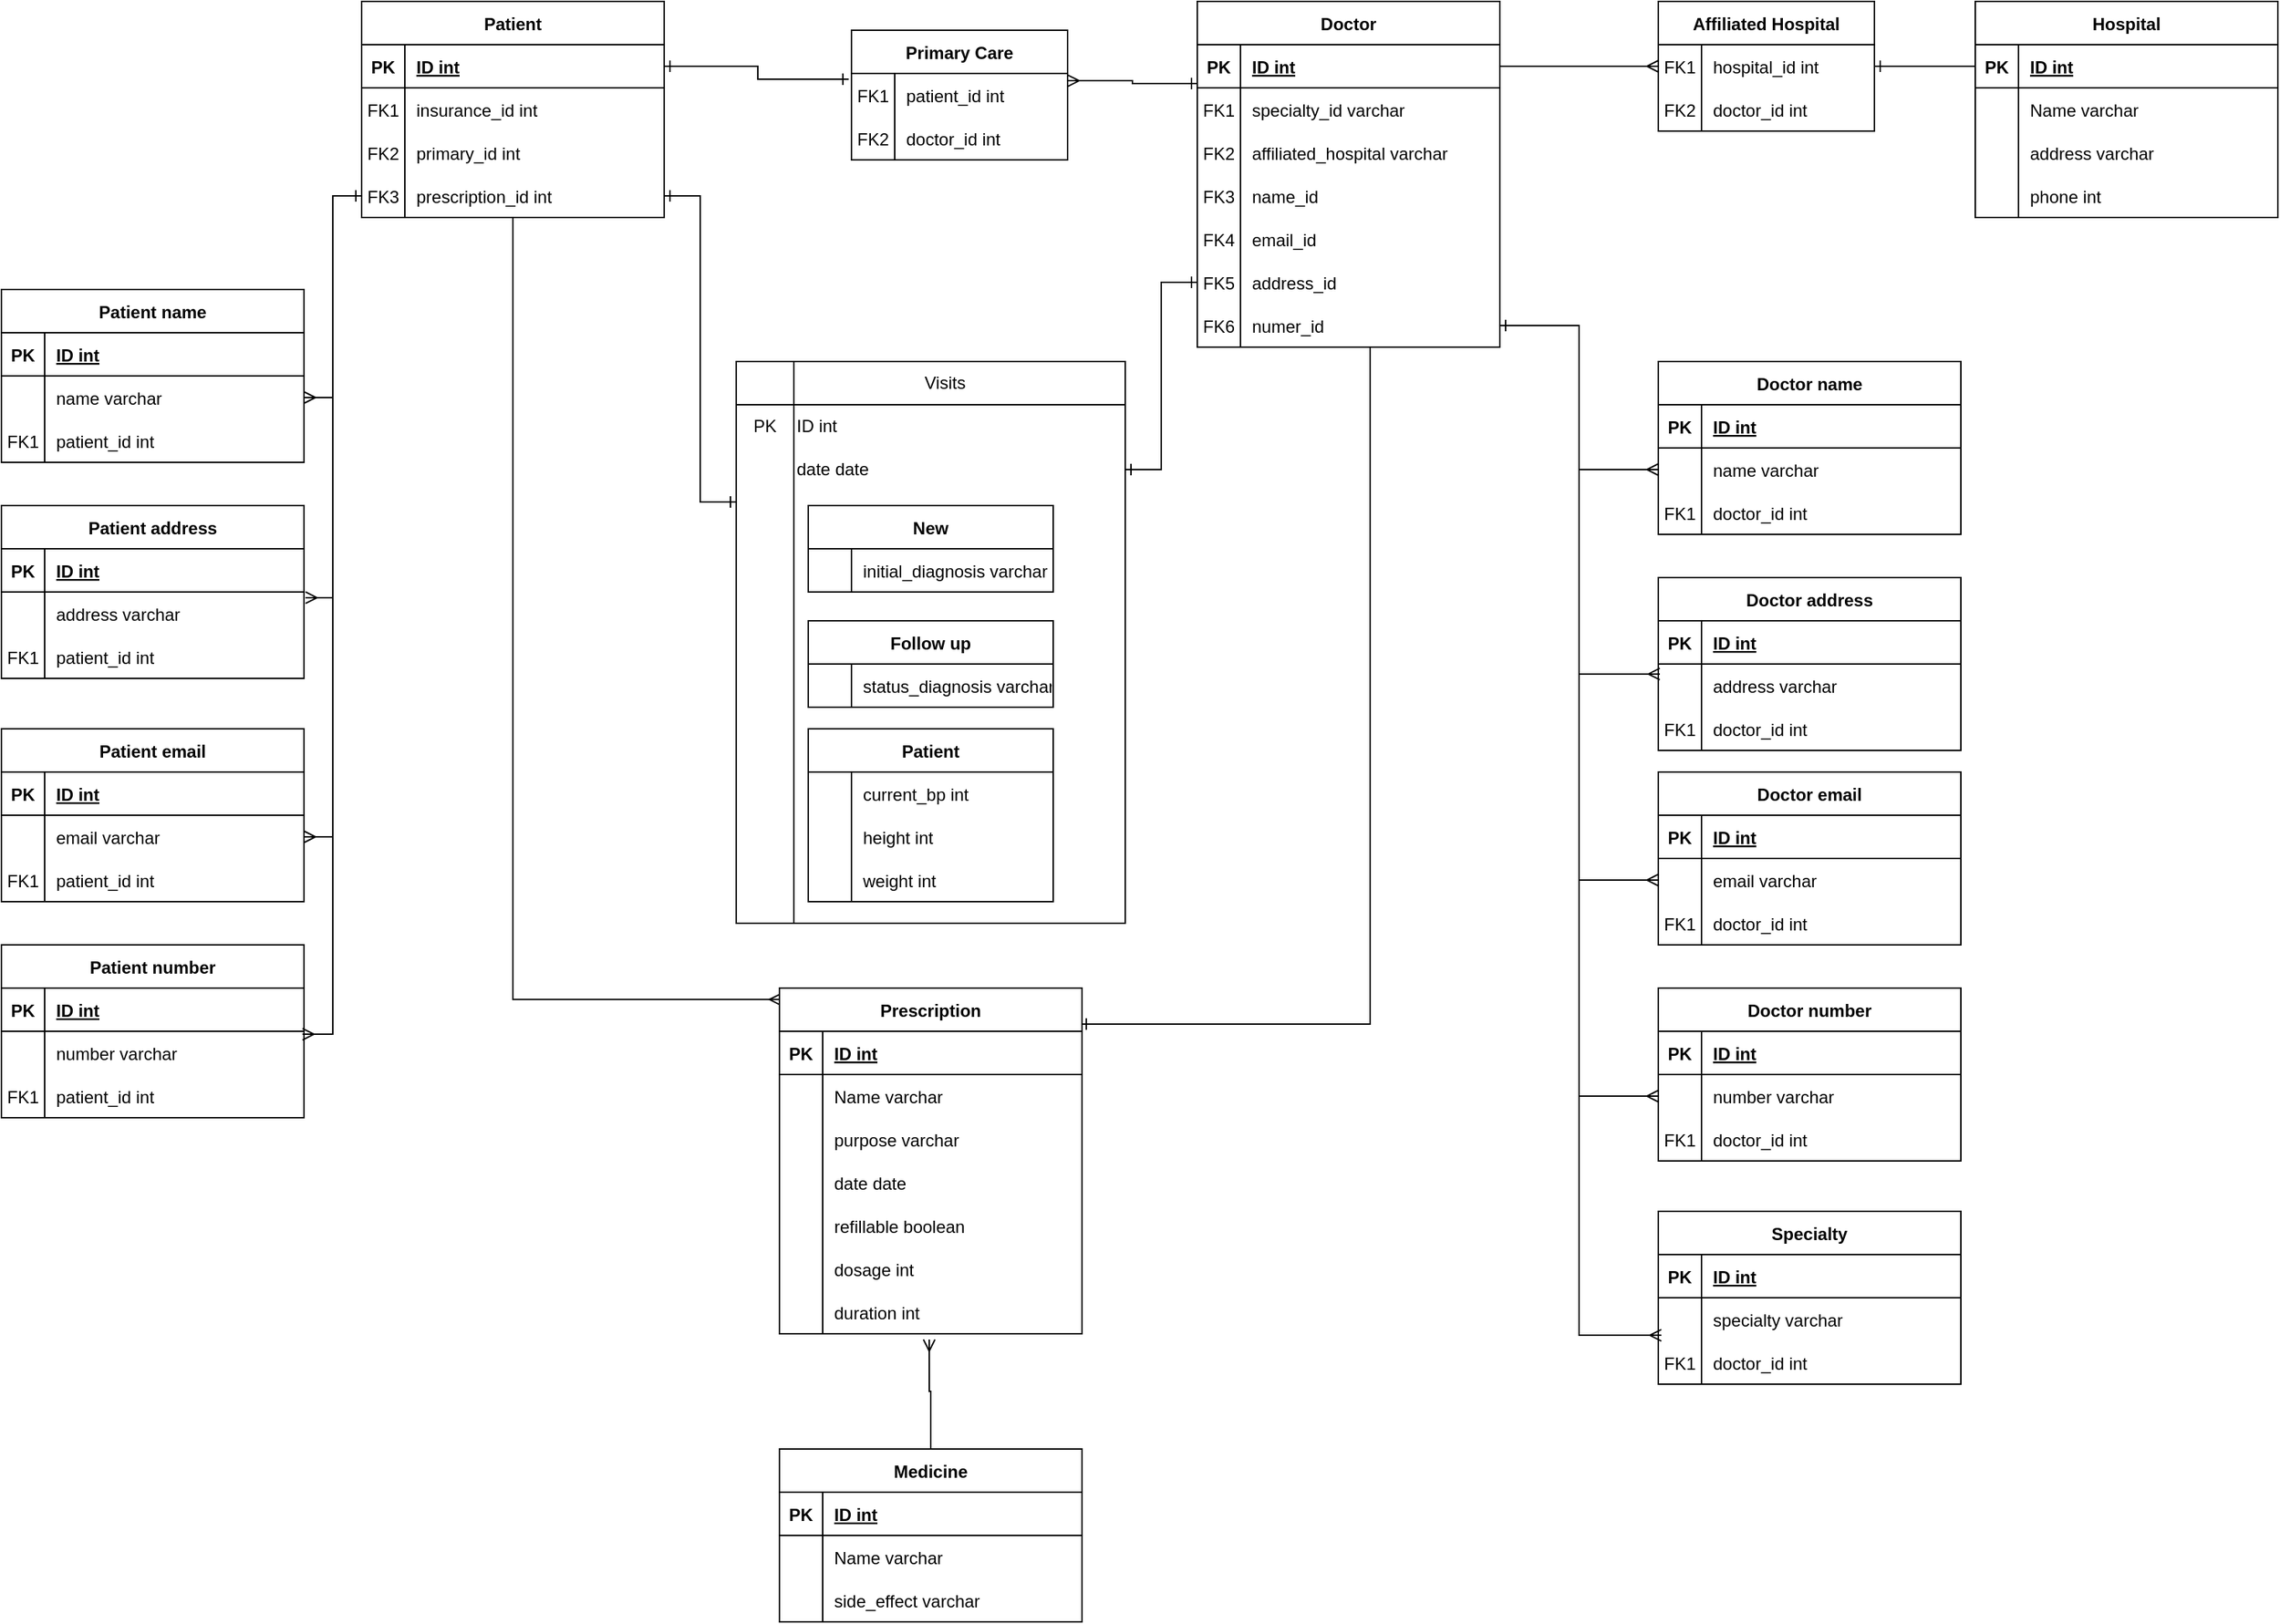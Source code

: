 <mxfile version="20.7.4" type="device" pages="2"><diagram id="3vBZldTEH01JSwK7a9CW" name="Page-1"><mxGraphModel dx="2087" dy="463" grid="1" gridSize="10" guides="1" tooltips="1" connect="1" arrows="1" fold="1" page="1" pageScale="1" pageWidth="1169" pageHeight="827" math="0" shadow="0"><root><mxCell id="0"/><mxCell id="1" parent="0"/><mxCell id="oeG5O-1ITmarZu5V_y7N-366" style="edgeStyle=orthogonalEdgeStyle;rounded=0;orthogonalLoop=1;jettySize=auto;html=1;exitX=1;exitY=0.5;exitDx=0;exitDy=0;entryX=-0.013;entryY=0.133;entryDx=0;entryDy=0;entryPerimeter=0;endArrow=ERone;endFill=0;startArrow=ERone;startFill=0;" parent="1" source="oeG5O-1ITmarZu5V_y7N-71" target="oeG5O-1ITmarZu5V_y7N-184" edge="1"><mxGeometry relative="1" as="geometry"/></mxCell><mxCell id="oeG5O-1ITmarZu5V_y7N-371" style="edgeStyle=orthogonalEdgeStyle;rounded=0;orthogonalLoop=1;jettySize=auto;html=1;entryX=0.005;entryY=0.033;entryDx=0;entryDy=0;endArrow=ERmany;endFill=0;entryPerimeter=0;" parent="1" source="oeG5O-1ITmarZu5V_y7N-70" target="oeG5O-1ITmarZu5V_y7N-136" edge="1"><mxGeometry relative="1" as="geometry"><Array as="points"><mxPoint x="145" y="1213"/></Array></mxGeometry></mxCell><mxCell id="oeG5O-1ITmarZu5V_y7N-70" value="Patient" style="shape=table;startSize=30;container=1;collapsible=1;childLayout=tableLayout;fixedRows=1;rowLines=0;fontStyle=1;align=center;resizeLast=1;" parent="1" vertex="1"><mxGeometry x="40" y="520" width="210" height="150" as="geometry"/></mxCell><mxCell id="oeG5O-1ITmarZu5V_y7N-71" value="" style="shape=tableRow;horizontal=0;startSize=0;swimlaneHead=0;swimlaneBody=0;fillColor=none;collapsible=0;dropTarget=0;points=[[0,0.5],[1,0.5]];portConstraint=eastwest;top=0;left=0;right=0;bottom=1;" parent="oeG5O-1ITmarZu5V_y7N-70" vertex="1"><mxGeometry y="30" width="210" height="30" as="geometry"/></mxCell><mxCell id="oeG5O-1ITmarZu5V_y7N-72" value="PK" style="shape=partialRectangle;connectable=0;fillColor=none;top=0;left=0;bottom=0;right=0;fontStyle=1;overflow=hidden;" parent="oeG5O-1ITmarZu5V_y7N-71" vertex="1"><mxGeometry width="30" height="30" as="geometry"><mxRectangle width="30" height="30" as="alternateBounds"/></mxGeometry></mxCell><mxCell id="oeG5O-1ITmarZu5V_y7N-73" value="ID int" style="shape=partialRectangle;connectable=0;fillColor=none;top=0;left=0;bottom=0;right=0;align=left;spacingLeft=6;fontStyle=5;overflow=hidden;" parent="oeG5O-1ITmarZu5V_y7N-71" vertex="1"><mxGeometry x="30" width="180" height="30" as="geometry"><mxRectangle width="180" height="30" as="alternateBounds"/></mxGeometry></mxCell><mxCell id="oeG5O-1ITmarZu5V_y7N-89" value="" style="shape=tableRow;horizontal=0;startSize=0;swimlaneHead=0;swimlaneBody=0;fillColor=none;collapsible=0;dropTarget=0;points=[[0,0.5],[1,0.5]];portConstraint=eastwest;top=0;left=0;right=0;bottom=0;" parent="oeG5O-1ITmarZu5V_y7N-70" vertex="1"><mxGeometry y="60" width="210" height="30" as="geometry"/></mxCell><mxCell id="oeG5O-1ITmarZu5V_y7N-90" value="FK1" style="shape=partialRectangle;connectable=0;fillColor=none;top=0;left=0;bottom=0;right=0;editable=1;overflow=hidden;" parent="oeG5O-1ITmarZu5V_y7N-89" vertex="1"><mxGeometry width="30" height="30" as="geometry"><mxRectangle width="30" height="30" as="alternateBounds"/></mxGeometry></mxCell><mxCell id="oeG5O-1ITmarZu5V_y7N-91" value="insurance_id int" style="shape=partialRectangle;connectable=0;fillColor=none;top=0;left=0;bottom=0;right=0;align=left;spacingLeft=6;overflow=hidden;" parent="oeG5O-1ITmarZu5V_y7N-89" vertex="1"><mxGeometry x="30" width="180" height="30" as="geometry"><mxRectangle width="180" height="30" as="alternateBounds"/></mxGeometry></mxCell><mxCell id="oeG5O-1ITmarZu5V_y7N-92" value="" style="shape=tableRow;horizontal=0;startSize=0;swimlaneHead=0;swimlaneBody=0;fillColor=none;collapsible=0;dropTarget=0;points=[[0,0.5],[1,0.5]];portConstraint=eastwest;top=0;left=0;right=0;bottom=0;" parent="oeG5O-1ITmarZu5V_y7N-70" vertex="1"><mxGeometry y="90" width="210" height="30" as="geometry"/></mxCell><mxCell id="oeG5O-1ITmarZu5V_y7N-93" value="FK2" style="shape=partialRectangle;connectable=0;fillColor=none;top=0;left=0;bottom=0;right=0;editable=1;overflow=hidden;" parent="oeG5O-1ITmarZu5V_y7N-92" vertex="1"><mxGeometry width="30" height="30" as="geometry"><mxRectangle width="30" height="30" as="alternateBounds"/></mxGeometry></mxCell><mxCell id="oeG5O-1ITmarZu5V_y7N-94" value="primary_id int" style="shape=partialRectangle;connectable=0;fillColor=none;top=0;left=0;bottom=0;right=0;align=left;spacingLeft=6;overflow=hidden;" parent="oeG5O-1ITmarZu5V_y7N-92" vertex="1"><mxGeometry x="30" width="180" height="30" as="geometry"><mxRectangle width="180" height="30" as="alternateBounds"/></mxGeometry></mxCell><mxCell id="oeG5O-1ITmarZu5V_y7N-98" value="" style="shape=tableRow;horizontal=0;startSize=0;swimlaneHead=0;swimlaneBody=0;fillColor=none;collapsible=0;dropTarget=0;points=[[0,0.5],[1,0.5]];portConstraint=eastwest;top=0;left=0;right=0;bottom=0;" parent="oeG5O-1ITmarZu5V_y7N-70" vertex="1"><mxGeometry y="120" width="210" height="30" as="geometry"/></mxCell><mxCell id="oeG5O-1ITmarZu5V_y7N-99" value="FK3" style="shape=partialRectangle;connectable=0;fillColor=none;top=0;left=0;bottom=0;right=0;editable=1;overflow=hidden;" parent="oeG5O-1ITmarZu5V_y7N-98" vertex="1"><mxGeometry width="30" height="30" as="geometry"><mxRectangle width="30" height="30" as="alternateBounds"/></mxGeometry></mxCell><mxCell id="oeG5O-1ITmarZu5V_y7N-100" value="prescription_id int" style="shape=partialRectangle;connectable=0;fillColor=none;top=0;left=0;bottom=0;right=0;align=left;spacingLeft=6;overflow=hidden;" parent="oeG5O-1ITmarZu5V_y7N-98" vertex="1"><mxGeometry x="30" width="180" height="30" as="geometry"><mxRectangle width="180" height="30" as="alternateBounds"/></mxGeometry></mxCell><mxCell id="oeG5O-1ITmarZu5V_y7N-372" style="edgeStyle=orthogonalEdgeStyle;rounded=0;orthogonalLoop=1;jettySize=auto;html=1;entryX=0.995;entryY=0.104;entryDx=0;entryDy=0;entryPerimeter=0;endArrow=ERone;endFill=0;" parent="1" source="oeG5O-1ITmarZu5V_y7N-101" target="oeG5O-1ITmarZu5V_y7N-136" edge="1"><mxGeometry relative="1" as="geometry"><Array as="points"><mxPoint x="740" y="1230"/></Array></mxGeometry></mxCell><mxCell id="oeG5O-1ITmarZu5V_y7N-101" value="Doctor" style="shape=table;startSize=30;container=1;collapsible=1;childLayout=tableLayout;fixedRows=1;rowLines=0;fontStyle=1;align=center;resizeLast=1;" parent="1" vertex="1"><mxGeometry x="620" y="520" width="210" height="240" as="geometry"/></mxCell><mxCell id="oeG5O-1ITmarZu5V_y7N-102" value="" style="shape=tableRow;horizontal=0;startSize=0;swimlaneHead=0;swimlaneBody=0;fillColor=none;collapsible=0;dropTarget=0;points=[[0,0.5],[1,0.5]];portConstraint=eastwest;top=0;left=0;right=0;bottom=1;" parent="oeG5O-1ITmarZu5V_y7N-101" vertex="1"><mxGeometry y="30" width="210" height="30" as="geometry"/></mxCell><mxCell id="oeG5O-1ITmarZu5V_y7N-103" value="PK" style="shape=partialRectangle;connectable=0;fillColor=none;top=0;left=0;bottom=0;right=0;fontStyle=1;overflow=hidden;" parent="oeG5O-1ITmarZu5V_y7N-102" vertex="1"><mxGeometry width="30" height="30" as="geometry"><mxRectangle width="30" height="30" as="alternateBounds"/></mxGeometry></mxCell><mxCell id="oeG5O-1ITmarZu5V_y7N-104" value="ID int" style="shape=partialRectangle;connectable=0;fillColor=none;top=0;left=0;bottom=0;right=0;align=left;spacingLeft=6;fontStyle=5;overflow=hidden;" parent="oeG5O-1ITmarZu5V_y7N-102" vertex="1"><mxGeometry x="30" width="180" height="30" as="geometry"><mxRectangle width="180" height="30" as="alternateBounds"/></mxGeometry></mxCell><mxCell id="oeG5O-1ITmarZu5V_y7N-114" value="" style="shape=tableRow;horizontal=0;startSize=0;swimlaneHead=0;swimlaneBody=0;fillColor=none;collapsible=0;dropTarget=0;points=[[0,0.5],[1,0.5]];portConstraint=eastwest;top=0;left=0;right=0;bottom=0;" parent="oeG5O-1ITmarZu5V_y7N-101" vertex="1"><mxGeometry y="60" width="210" height="30" as="geometry"/></mxCell><mxCell id="oeG5O-1ITmarZu5V_y7N-115" value="FK1" style="shape=partialRectangle;connectable=0;fillColor=none;top=0;left=0;bottom=0;right=0;editable=1;overflow=hidden;" parent="oeG5O-1ITmarZu5V_y7N-114" vertex="1"><mxGeometry width="30" height="30" as="geometry"><mxRectangle width="30" height="30" as="alternateBounds"/></mxGeometry></mxCell><mxCell id="oeG5O-1ITmarZu5V_y7N-116" value="specialty_id varchar" style="shape=partialRectangle;connectable=0;fillColor=none;top=0;left=0;bottom=0;right=0;align=left;spacingLeft=6;overflow=hidden;" parent="oeG5O-1ITmarZu5V_y7N-114" vertex="1"><mxGeometry x="30" width="180" height="30" as="geometry"><mxRectangle width="180" height="30" as="alternateBounds"/></mxGeometry></mxCell><mxCell id="oeG5O-1ITmarZu5V_y7N-117" value="" style="shape=tableRow;horizontal=0;startSize=0;swimlaneHead=0;swimlaneBody=0;fillColor=none;collapsible=0;dropTarget=0;points=[[0,0.5],[1,0.5]];portConstraint=eastwest;top=0;left=0;right=0;bottom=0;" parent="oeG5O-1ITmarZu5V_y7N-101" vertex="1"><mxGeometry y="90" width="210" height="30" as="geometry"/></mxCell><mxCell id="oeG5O-1ITmarZu5V_y7N-118" value="FK2" style="shape=partialRectangle;connectable=0;fillColor=none;top=0;left=0;bottom=0;right=0;editable=1;overflow=hidden;" parent="oeG5O-1ITmarZu5V_y7N-117" vertex="1"><mxGeometry width="30" height="30" as="geometry"><mxRectangle width="30" height="30" as="alternateBounds"/></mxGeometry></mxCell><mxCell id="oeG5O-1ITmarZu5V_y7N-119" value="affiliated_hospital varchar" style="shape=partialRectangle;connectable=0;fillColor=none;top=0;left=0;bottom=0;right=0;align=left;spacingLeft=6;overflow=hidden;" parent="oeG5O-1ITmarZu5V_y7N-117" vertex="1"><mxGeometry x="30" width="180" height="30" as="geometry"><mxRectangle width="180" height="30" as="alternateBounds"/></mxGeometry></mxCell><mxCell id="oeG5O-1ITmarZu5V_y7N-105" value="" style="shape=tableRow;horizontal=0;startSize=0;swimlaneHead=0;swimlaneBody=0;fillColor=none;collapsible=0;dropTarget=0;points=[[0,0.5],[1,0.5]];portConstraint=eastwest;top=0;left=0;right=0;bottom=0;" parent="oeG5O-1ITmarZu5V_y7N-101" vertex="1"><mxGeometry y="120" width="210" height="30" as="geometry"/></mxCell><mxCell id="oeG5O-1ITmarZu5V_y7N-106" value="FK3" style="shape=partialRectangle;connectable=0;fillColor=none;top=0;left=0;bottom=0;right=0;editable=1;overflow=hidden;" parent="oeG5O-1ITmarZu5V_y7N-105" vertex="1"><mxGeometry width="30" height="30" as="geometry"><mxRectangle width="30" height="30" as="alternateBounds"/></mxGeometry></mxCell><mxCell id="oeG5O-1ITmarZu5V_y7N-107" value="name_id" style="shape=partialRectangle;connectable=0;fillColor=none;top=0;left=0;bottom=0;right=0;align=left;spacingLeft=6;overflow=hidden;" parent="oeG5O-1ITmarZu5V_y7N-105" vertex="1"><mxGeometry x="30" width="180" height="30" as="geometry"><mxRectangle width="180" height="30" as="alternateBounds"/></mxGeometry></mxCell><mxCell id="oeG5O-1ITmarZu5V_y7N-108" value="" style="shape=tableRow;horizontal=0;startSize=0;swimlaneHead=0;swimlaneBody=0;fillColor=none;collapsible=0;dropTarget=0;points=[[0,0.5],[1,0.5]];portConstraint=eastwest;top=0;left=0;right=0;bottom=0;" parent="oeG5O-1ITmarZu5V_y7N-101" vertex="1"><mxGeometry y="150" width="210" height="30" as="geometry"/></mxCell><mxCell id="oeG5O-1ITmarZu5V_y7N-109" value="FK4" style="shape=partialRectangle;connectable=0;fillColor=none;top=0;left=0;bottom=0;right=0;editable=1;overflow=hidden;" parent="oeG5O-1ITmarZu5V_y7N-108" vertex="1"><mxGeometry width="30" height="30" as="geometry"><mxRectangle width="30" height="30" as="alternateBounds"/></mxGeometry></mxCell><mxCell id="oeG5O-1ITmarZu5V_y7N-110" value="email_id" style="shape=partialRectangle;connectable=0;fillColor=none;top=0;left=0;bottom=0;right=0;align=left;spacingLeft=6;overflow=hidden;" parent="oeG5O-1ITmarZu5V_y7N-108" vertex="1"><mxGeometry x="30" width="180" height="30" as="geometry"><mxRectangle width="180" height="30" as="alternateBounds"/></mxGeometry></mxCell><mxCell id="oeG5O-1ITmarZu5V_y7N-111" value="" style="shape=tableRow;horizontal=0;startSize=0;swimlaneHead=0;swimlaneBody=0;fillColor=none;collapsible=0;dropTarget=0;points=[[0,0.5],[1,0.5]];portConstraint=eastwest;top=0;left=0;right=0;bottom=0;" parent="oeG5O-1ITmarZu5V_y7N-101" vertex="1"><mxGeometry y="180" width="210" height="30" as="geometry"/></mxCell><mxCell id="oeG5O-1ITmarZu5V_y7N-112" value="FK5" style="shape=partialRectangle;connectable=0;fillColor=none;top=0;left=0;bottom=0;right=0;editable=1;overflow=hidden;" parent="oeG5O-1ITmarZu5V_y7N-111" vertex="1"><mxGeometry width="30" height="30" as="geometry"><mxRectangle width="30" height="30" as="alternateBounds"/></mxGeometry></mxCell><mxCell id="oeG5O-1ITmarZu5V_y7N-113" value="address_id" style="shape=partialRectangle;connectable=0;fillColor=none;top=0;left=0;bottom=0;right=0;align=left;spacingLeft=6;overflow=hidden;" parent="oeG5O-1ITmarZu5V_y7N-111" vertex="1"><mxGeometry x="30" width="180" height="30" as="geometry"><mxRectangle width="180" height="30" as="alternateBounds"/></mxGeometry></mxCell><mxCell id="oeG5O-1ITmarZu5V_y7N-120" value="" style="shape=tableRow;horizontal=0;startSize=0;swimlaneHead=0;swimlaneBody=0;fillColor=none;collapsible=0;dropTarget=0;points=[[0,0.5],[1,0.5]];portConstraint=eastwest;top=0;left=0;right=0;bottom=0;" parent="oeG5O-1ITmarZu5V_y7N-101" vertex="1"><mxGeometry y="210" width="210" height="30" as="geometry"/></mxCell><mxCell id="oeG5O-1ITmarZu5V_y7N-121" value="FK6" style="shape=partialRectangle;connectable=0;fillColor=none;top=0;left=0;bottom=0;right=0;editable=1;overflow=hidden;" parent="oeG5O-1ITmarZu5V_y7N-120" vertex="1"><mxGeometry width="30" height="30" as="geometry"><mxRectangle width="30" height="30" as="alternateBounds"/></mxGeometry></mxCell><mxCell id="oeG5O-1ITmarZu5V_y7N-122" value="numer_id" style="shape=partialRectangle;connectable=0;fillColor=none;top=0;left=0;bottom=0;right=0;align=left;spacingLeft=6;overflow=hidden;" parent="oeG5O-1ITmarZu5V_y7N-120" vertex="1"><mxGeometry x="30" width="180" height="30" as="geometry"><mxRectangle width="180" height="30" as="alternateBounds"/></mxGeometry></mxCell><mxCell id="oeG5O-1ITmarZu5V_y7N-123" value="Hospital" style="shape=table;startSize=30;container=1;collapsible=1;childLayout=tableLayout;fixedRows=1;rowLines=0;fontStyle=1;align=center;resizeLast=1;" parent="1" vertex="1"><mxGeometry x="1160" y="520" width="210" height="150" as="geometry"/></mxCell><mxCell id="oeG5O-1ITmarZu5V_y7N-124" value="" style="shape=tableRow;horizontal=0;startSize=0;swimlaneHead=0;swimlaneBody=0;fillColor=none;collapsible=0;dropTarget=0;points=[[0,0.5],[1,0.5]];portConstraint=eastwest;top=0;left=0;right=0;bottom=1;" parent="oeG5O-1ITmarZu5V_y7N-123" vertex="1"><mxGeometry y="30" width="210" height="30" as="geometry"/></mxCell><mxCell id="oeG5O-1ITmarZu5V_y7N-125" value="PK" style="shape=partialRectangle;connectable=0;fillColor=none;top=0;left=0;bottom=0;right=0;fontStyle=1;overflow=hidden;" parent="oeG5O-1ITmarZu5V_y7N-124" vertex="1"><mxGeometry width="30" height="30" as="geometry"><mxRectangle width="30" height="30" as="alternateBounds"/></mxGeometry></mxCell><mxCell id="oeG5O-1ITmarZu5V_y7N-126" value="ID int" style="shape=partialRectangle;connectable=0;fillColor=none;top=0;left=0;bottom=0;right=0;align=left;spacingLeft=6;fontStyle=5;overflow=hidden;" parent="oeG5O-1ITmarZu5V_y7N-124" vertex="1"><mxGeometry x="30" width="180" height="30" as="geometry"><mxRectangle width="180" height="30" as="alternateBounds"/></mxGeometry></mxCell><mxCell id="oeG5O-1ITmarZu5V_y7N-127" value="" style="shape=tableRow;horizontal=0;startSize=0;swimlaneHead=0;swimlaneBody=0;fillColor=none;collapsible=0;dropTarget=0;points=[[0,0.5],[1,0.5]];portConstraint=eastwest;top=0;left=0;right=0;bottom=0;" parent="oeG5O-1ITmarZu5V_y7N-123" vertex="1"><mxGeometry y="60" width="210" height="30" as="geometry"/></mxCell><mxCell id="oeG5O-1ITmarZu5V_y7N-128" value="" style="shape=partialRectangle;connectable=0;fillColor=none;top=0;left=0;bottom=0;right=0;editable=1;overflow=hidden;" parent="oeG5O-1ITmarZu5V_y7N-127" vertex="1"><mxGeometry width="30" height="30" as="geometry"><mxRectangle width="30" height="30" as="alternateBounds"/></mxGeometry></mxCell><mxCell id="oeG5O-1ITmarZu5V_y7N-129" value="Name varchar" style="shape=partialRectangle;connectable=0;fillColor=none;top=0;left=0;bottom=0;right=0;align=left;spacingLeft=6;overflow=hidden;" parent="oeG5O-1ITmarZu5V_y7N-127" vertex="1"><mxGeometry x="30" width="180" height="30" as="geometry"><mxRectangle width="180" height="30" as="alternateBounds"/></mxGeometry></mxCell><mxCell id="oeG5O-1ITmarZu5V_y7N-130" value="" style="shape=tableRow;horizontal=0;startSize=0;swimlaneHead=0;swimlaneBody=0;fillColor=none;collapsible=0;dropTarget=0;points=[[0,0.5],[1,0.5]];portConstraint=eastwest;top=0;left=0;right=0;bottom=0;" parent="oeG5O-1ITmarZu5V_y7N-123" vertex="1"><mxGeometry y="90" width="210" height="30" as="geometry"/></mxCell><mxCell id="oeG5O-1ITmarZu5V_y7N-131" value="" style="shape=partialRectangle;connectable=0;fillColor=none;top=0;left=0;bottom=0;right=0;editable=1;overflow=hidden;" parent="oeG5O-1ITmarZu5V_y7N-130" vertex="1"><mxGeometry width="30" height="30" as="geometry"><mxRectangle width="30" height="30" as="alternateBounds"/></mxGeometry></mxCell><mxCell id="oeG5O-1ITmarZu5V_y7N-132" value="address varchar" style="shape=partialRectangle;connectable=0;fillColor=none;top=0;left=0;bottom=0;right=0;align=left;spacingLeft=6;overflow=hidden;" parent="oeG5O-1ITmarZu5V_y7N-130" vertex="1"><mxGeometry x="30" width="180" height="30" as="geometry"><mxRectangle width="180" height="30" as="alternateBounds"/></mxGeometry></mxCell><mxCell id="oeG5O-1ITmarZu5V_y7N-133" value="" style="shape=tableRow;horizontal=0;startSize=0;swimlaneHead=0;swimlaneBody=0;fillColor=none;collapsible=0;dropTarget=0;points=[[0,0.5],[1,0.5]];portConstraint=eastwest;top=0;left=0;right=0;bottom=0;" parent="oeG5O-1ITmarZu5V_y7N-123" vertex="1"><mxGeometry y="120" width="210" height="30" as="geometry"/></mxCell><mxCell id="oeG5O-1ITmarZu5V_y7N-134" value="" style="shape=partialRectangle;connectable=0;fillColor=none;top=0;left=0;bottom=0;right=0;editable=1;overflow=hidden;" parent="oeG5O-1ITmarZu5V_y7N-133" vertex="1"><mxGeometry width="30" height="30" as="geometry"><mxRectangle width="30" height="30" as="alternateBounds"/></mxGeometry></mxCell><mxCell id="oeG5O-1ITmarZu5V_y7N-135" value="phone int" style="shape=partialRectangle;connectable=0;fillColor=none;top=0;left=0;bottom=0;right=0;align=left;spacingLeft=6;overflow=hidden;" parent="oeG5O-1ITmarZu5V_y7N-133" vertex="1"><mxGeometry x="30" width="180" height="30" as="geometry"><mxRectangle width="180" height="30" as="alternateBounds"/></mxGeometry></mxCell><mxCell id="oeG5O-1ITmarZu5V_y7N-136" value="Prescription" style="shape=table;startSize=30;container=1;collapsible=1;childLayout=tableLayout;fixedRows=1;rowLines=0;fontStyle=1;align=center;resizeLast=1;" parent="1" vertex="1"><mxGeometry x="330" y="1205" width="210" height="240" as="geometry"/></mxCell><mxCell id="oeG5O-1ITmarZu5V_y7N-137" value="" style="shape=tableRow;horizontal=0;startSize=0;swimlaneHead=0;swimlaneBody=0;fillColor=none;collapsible=0;dropTarget=0;points=[[0,0.5],[1,0.5]];portConstraint=eastwest;top=0;left=0;right=0;bottom=1;" parent="oeG5O-1ITmarZu5V_y7N-136" vertex="1"><mxGeometry y="30" width="210" height="30" as="geometry"/></mxCell><mxCell id="oeG5O-1ITmarZu5V_y7N-138" value="PK" style="shape=partialRectangle;connectable=0;fillColor=none;top=0;left=0;bottom=0;right=0;fontStyle=1;overflow=hidden;" parent="oeG5O-1ITmarZu5V_y7N-137" vertex="1"><mxGeometry width="30" height="30" as="geometry"><mxRectangle width="30" height="30" as="alternateBounds"/></mxGeometry></mxCell><mxCell id="oeG5O-1ITmarZu5V_y7N-139" value="ID int" style="shape=partialRectangle;connectable=0;fillColor=none;top=0;left=0;bottom=0;right=0;align=left;spacingLeft=6;fontStyle=5;overflow=hidden;" parent="oeG5O-1ITmarZu5V_y7N-137" vertex="1"><mxGeometry x="30" width="180" height="30" as="geometry"><mxRectangle width="180" height="30" as="alternateBounds"/></mxGeometry></mxCell><mxCell id="oeG5O-1ITmarZu5V_y7N-140" value="" style="shape=tableRow;horizontal=0;startSize=0;swimlaneHead=0;swimlaneBody=0;fillColor=none;collapsible=0;dropTarget=0;points=[[0,0.5],[1,0.5]];portConstraint=eastwest;top=0;left=0;right=0;bottom=0;" parent="oeG5O-1ITmarZu5V_y7N-136" vertex="1"><mxGeometry y="60" width="210" height="30" as="geometry"/></mxCell><mxCell id="oeG5O-1ITmarZu5V_y7N-141" value="" style="shape=partialRectangle;connectable=0;fillColor=none;top=0;left=0;bottom=0;right=0;editable=1;overflow=hidden;" parent="oeG5O-1ITmarZu5V_y7N-140" vertex="1"><mxGeometry width="30" height="30" as="geometry"><mxRectangle width="30" height="30" as="alternateBounds"/></mxGeometry></mxCell><mxCell id="oeG5O-1ITmarZu5V_y7N-142" value="Name varchar" style="shape=partialRectangle;connectable=0;fillColor=none;top=0;left=0;bottom=0;right=0;align=left;spacingLeft=6;overflow=hidden;" parent="oeG5O-1ITmarZu5V_y7N-140" vertex="1"><mxGeometry x="30" width="180" height="30" as="geometry"><mxRectangle width="180" height="30" as="alternateBounds"/></mxGeometry></mxCell><mxCell id="oeG5O-1ITmarZu5V_y7N-143" value="" style="shape=tableRow;horizontal=0;startSize=0;swimlaneHead=0;swimlaneBody=0;fillColor=none;collapsible=0;dropTarget=0;points=[[0,0.5],[1,0.5]];portConstraint=eastwest;top=0;left=0;right=0;bottom=0;" parent="oeG5O-1ITmarZu5V_y7N-136" vertex="1"><mxGeometry y="90" width="210" height="30" as="geometry"/></mxCell><mxCell id="oeG5O-1ITmarZu5V_y7N-144" value="" style="shape=partialRectangle;connectable=0;fillColor=none;top=0;left=0;bottom=0;right=0;editable=1;overflow=hidden;" parent="oeG5O-1ITmarZu5V_y7N-143" vertex="1"><mxGeometry width="30" height="30" as="geometry"><mxRectangle width="30" height="30" as="alternateBounds"/></mxGeometry></mxCell><mxCell id="oeG5O-1ITmarZu5V_y7N-145" value="purpose varchar" style="shape=partialRectangle;connectable=0;fillColor=none;top=0;left=0;bottom=0;right=0;align=left;spacingLeft=6;overflow=hidden;" parent="oeG5O-1ITmarZu5V_y7N-143" vertex="1"><mxGeometry x="30" width="180" height="30" as="geometry"><mxRectangle width="180" height="30" as="alternateBounds"/></mxGeometry></mxCell><mxCell id="oeG5O-1ITmarZu5V_y7N-149" value="" style="shape=tableRow;horizontal=0;startSize=0;swimlaneHead=0;swimlaneBody=0;fillColor=none;collapsible=0;dropTarget=0;points=[[0,0.5],[1,0.5]];portConstraint=eastwest;top=0;left=0;right=0;bottom=0;" parent="oeG5O-1ITmarZu5V_y7N-136" vertex="1"><mxGeometry y="120" width="210" height="30" as="geometry"/></mxCell><mxCell id="oeG5O-1ITmarZu5V_y7N-150" value="" style="shape=partialRectangle;connectable=0;fillColor=none;top=0;left=0;bottom=0;right=0;editable=1;overflow=hidden;" parent="oeG5O-1ITmarZu5V_y7N-149" vertex="1"><mxGeometry width="30" height="30" as="geometry"><mxRectangle width="30" height="30" as="alternateBounds"/></mxGeometry></mxCell><mxCell id="oeG5O-1ITmarZu5V_y7N-151" value="date date" style="shape=partialRectangle;connectable=0;fillColor=none;top=0;left=0;bottom=0;right=0;align=left;spacingLeft=6;overflow=hidden;" parent="oeG5O-1ITmarZu5V_y7N-149" vertex="1"><mxGeometry x="30" width="180" height="30" as="geometry"><mxRectangle width="180" height="30" as="alternateBounds"/></mxGeometry></mxCell><mxCell id="oeG5O-1ITmarZu5V_y7N-152" value="" style="shape=tableRow;horizontal=0;startSize=0;swimlaneHead=0;swimlaneBody=0;fillColor=none;collapsible=0;dropTarget=0;points=[[0,0.5],[1,0.5]];portConstraint=eastwest;top=0;left=0;right=0;bottom=0;" parent="oeG5O-1ITmarZu5V_y7N-136" vertex="1"><mxGeometry y="150" width="210" height="30" as="geometry"/></mxCell><mxCell id="oeG5O-1ITmarZu5V_y7N-153" value="" style="shape=partialRectangle;connectable=0;fillColor=none;top=0;left=0;bottom=0;right=0;editable=1;overflow=hidden;" parent="oeG5O-1ITmarZu5V_y7N-152" vertex="1"><mxGeometry width="30" height="30" as="geometry"><mxRectangle width="30" height="30" as="alternateBounds"/></mxGeometry></mxCell><mxCell id="oeG5O-1ITmarZu5V_y7N-154" value="refillable boolean" style="shape=partialRectangle;connectable=0;fillColor=none;top=0;left=0;bottom=0;right=0;align=left;spacingLeft=6;overflow=hidden;" parent="oeG5O-1ITmarZu5V_y7N-152" vertex="1"><mxGeometry x="30" width="180" height="30" as="geometry"><mxRectangle width="180" height="30" as="alternateBounds"/></mxGeometry></mxCell><mxCell id="oeG5O-1ITmarZu5V_y7N-155" value="" style="shape=tableRow;horizontal=0;startSize=0;swimlaneHead=0;swimlaneBody=0;fillColor=none;collapsible=0;dropTarget=0;points=[[0,0.5],[1,0.5]];portConstraint=eastwest;top=0;left=0;right=0;bottom=0;" parent="oeG5O-1ITmarZu5V_y7N-136" vertex="1"><mxGeometry y="180" width="210" height="30" as="geometry"/></mxCell><mxCell id="oeG5O-1ITmarZu5V_y7N-156" value="" style="shape=partialRectangle;connectable=0;fillColor=none;top=0;left=0;bottom=0;right=0;editable=1;overflow=hidden;" parent="oeG5O-1ITmarZu5V_y7N-155" vertex="1"><mxGeometry width="30" height="30" as="geometry"><mxRectangle width="30" height="30" as="alternateBounds"/></mxGeometry></mxCell><mxCell id="oeG5O-1ITmarZu5V_y7N-157" value="dosage int" style="shape=partialRectangle;connectable=0;fillColor=none;top=0;left=0;bottom=0;right=0;align=left;spacingLeft=6;overflow=hidden;" parent="oeG5O-1ITmarZu5V_y7N-155" vertex="1"><mxGeometry x="30" width="180" height="30" as="geometry"><mxRectangle width="180" height="30" as="alternateBounds"/></mxGeometry></mxCell><mxCell id="oeG5O-1ITmarZu5V_y7N-158" value="" style="shape=tableRow;horizontal=0;startSize=0;swimlaneHead=0;swimlaneBody=0;fillColor=none;collapsible=0;dropTarget=0;points=[[0,0.5],[1,0.5]];portConstraint=eastwest;top=0;left=0;right=0;bottom=0;" parent="oeG5O-1ITmarZu5V_y7N-136" vertex="1"><mxGeometry y="210" width="210" height="30" as="geometry"/></mxCell><mxCell id="oeG5O-1ITmarZu5V_y7N-159" value="" style="shape=partialRectangle;connectable=0;fillColor=none;top=0;left=0;bottom=0;right=0;editable=1;overflow=hidden;" parent="oeG5O-1ITmarZu5V_y7N-158" vertex="1"><mxGeometry width="30" height="30" as="geometry"><mxRectangle width="30" height="30" as="alternateBounds"/></mxGeometry></mxCell><mxCell id="oeG5O-1ITmarZu5V_y7N-160" value="duration int" style="shape=partialRectangle;connectable=0;fillColor=none;top=0;left=0;bottom=0;right=0;align=left;spacingLeft=6;overflow=hidden;" parent="oeG5O-1ITmarZu5V_y7N-158" vertex="1"><mxGeometry x="30" width="180" height="30" as="geometry"><mxRectangle width="180" height="30" as="alternateBounds"/></mxGeometry></mxCell><mxCell id="oeG5O-1ITmarZu5V_y7N-165" value="Primary Care" style="shape=table;startSize=30;container=1;collapsible=1;childLayout=tableLayout;fixedRows=1;rowLines=0;fontStyle=1;align=center;resizeLast=1;" parent="1" vertex="1"><mxGeometry x="380" y="540" width="150" height="90" as="geometry"/></mxCell><mxCell id="oeG5O-1ITmarZu5V_y7N-184" value="" style="shape=tableRow;horizontal=0;startSize=0;swimlaneHead=0;swimlaneBody=0;fillColor=none;collapsible=0;dropTarget=0;points=[[0,0.5],[1,0.5]];portConstraint=eastwest;top=0;left=0;right=0;bottom=0;" parent="oeG5O-1ITmarZu5V_y7N-165" vertex="1"><mxGeometry y="30" width="150" height="30" as="geometry"/></mxCell><mxCell id="oeG5O-1ITmarZu5V_y7N-185" value="FK1" style="shape=partialRectangle;connectable=0;fillColor=none;top=0;left=0;bottom=0;right=0;editable=1;overflow=hidden;" parent="oeG5O-1ITmarZu5V_y7N-184" vertex="1"><mxGeometry width="30" height="30" as="geometry"><mxRectangle width="30" height="30" as="alternateBounds"/></mxGeometry></mxCell><mxCell id="oeG5O-1ITmarZu5V_y7N-186" value="patient_id int" style="shape=partialRectangle;connectable=0;fillColor=none;top=0;left=0;bottom=0;right=0;align=left;spacingLeft=6;overflow=hidden;" parent="oeG5O-1ITmarZu5V_y7N-184" vertex="1"><mxGeometry x="30" width="120" height="30" as="geometry"><mxRectangle width="120" height="30" as="alternateBounds"/></mxGeometry></mxCell><mxCell id="oeG5O-1ITmarZu5V_y7N-187" value="" style="shape=tableRow;horizontal=0;startSize=0;swimlaneHead=0;swimlaneBody=0;fillColor=none;collapsible=0;dropTarget=0;points=[[0,0.5],[1,0.5]];portConstraint=eastwest;top=0;left=0;right=0;bottom=0;" parent="oeG5O-1ITmarZu5V_y7N-165" vertex="1"><mxGeometry y="60" width="150" height="30" as="geometry"/></mxCell><mxCell id="oeG5O-1ITmarZu5V_y7N-188" value="FK2" style="shape=partialRectangle;connectable=0;fillColor=none;top=0;left=0;bottom=0;right=0;editable=1;overflow=hidden;" parent="oeG5O-1ITmarZu5V_y7N-187" vertex="1"><mxGeometry width="30" height="30" as="geometry"><mxRectangle width="30" height="30" as="alternateBounds"/></mxGeometry></mxCell><mxCell id="oeG5O-1ITmarZu5V_y7N-189" value="doctor_id int" style="shape=partialRectangle;connectable=0;fillColor=none;top=0;left=0;bottom=0;right=0;align=left;spacingLeft=6;overflow=hidden;" parent="oeG5O-1ITmarZu5V_y7N-187" vertex="1"><mxGeometry x="30" width="120" height="30" as="geometry"><mxRectangle width="120" height="30" as="alternateBounds"/></mxGeometry></mxCell><mxCell id="oeG5O-1ITmarZu5V_y7N-370" style="edgeStyle=orthogonalEdgeStyle;rounded=0;orthogonalLoop=1;jettySize=auto;html=1;exitX=0.5;exitY=0;exitDx=0;exitDy=0;entryX=0.495;entryY=1.133;entryDx=0;entryDy=0;entryPerimeter=0;endArrow=ERmany;endFill=0;" parent="1" source="oeG5O-1ITmarZu5V_y7N-196" target="oeG5O-1ITmarZu5V_y7N-158" edge="1"><mxGeometry relative="1" as="geometry"><Array as="points"><mxPoint x="435" y="1485"/><mxPoint x="434" y="1485"/></Array></mxGeometry></mxCell><mxCell id="oeG5O-1ITmarZu5V_y7N-196" value="Medicine" style="shape=table;startSize=30;container=1;collapsible=1;childLayout=tableLayout;fixedRows=1;rowLines=0;fontStyle=1;align=center;resizeLast=1;" parent="1" vertex="1"><mxGeometry x="330" y="1525" width="210" height="120" as="geometry"/></mxCell><mxCell id="oeG5O-1ITmarZu5V_y7N-197" value="" style="shape=tableRow;horizontal=0;startSize=0;swimlaneHead=0;swimlaneBody=0;fillColor=none;collapsible=0;dropTarget=0;points=[[0,0.5],[1,0.5]];portConstraint=eastwest;top=0;left=0;right=0;bottom=1;" parent="oeG5O-1ITmarZu5V_y7N-196" vertex="1"><mxGeometry y="30" width="210" height="30" as="geometry"/></mxCell><mxCell id="oeG5O-1ITmarZu5V_y7N-198" value="PK" style="shape=partialRectangle;connectable=0;fillColor=none;top=0;left=0;bottom=0;right=0;fontStyle=1;overflow=hidden;" parent="oeG5O-1ITmarZu5V_y7N-197" vertex="1"><mxGeometry width="30" height="30" as="geometry"><mxRectangle width="30" height="30" as="alternateBounds"/></mxGeometry></mxCell><mxCell id="oeG5O-1ITmarZu5V_y7N-199" value="ID int" style="shape=partialRectangle;connectable=0;fillColor=none;top=0;left=0;bottom=0;right=0;align=left;spacingLeft=6;fontStyle=5;overflow=hidden;" parent="oeG5O-1ITmarZu5V_y7N-197" vertex="1"><mxGeometry x="30" width="180" height="30" as="geometry"><mxRectangle width="180" height="30" as="alternateBounds"/></mxGeometry></mxCell><mxCell id="oeG5O-1ITmarZu5V_y7N-200" value="" style="shape=tableRow;horizontal=0;startSize=0;swimlaneHead=0;swimlaneBody=0;fillColor=none;collapsible=0;dropTarget=0;points=[[0,0.5],[1,0.5]];portConstraint=eastwest;top=0;left=0;right=0;bottom=0;" parent="oeG5O-1ITmarZu5V_y7N-196" vertex="1"><mxGeometry y="60" width="210" height="30" as="geometry"/></mxCell><mxCell id="oeG5O-1ITmarZu5V_y7N-201" value="" style="shape=partialRectangle;connectable=0;fillColor=none;top=0;left=0;bottom=0;right=0;editable=1;overflow=hidden;" parent="oeG5O-1ITmarZu5V_y7N-200" vertex="1"><mxGeometry width="30" height="30" as="geometry"><mxRectangle width="30" height="30" as="alternateBounds"/></mxGeometry></mxCell><mxCell id="oeG5O-1ITmarZu5V_y7N-202" value="Name varchar" style="shape=partialRectangle;connectable=0;fillColor=none;top=0;left=0;bottom=0;right=0;align=left;spacingLeft=6;overflow=hidden;" parent="oeG5O-1ITmarZu5V_y7N-200" vertex="1"><mxGeometry x="30" width="180" height="30" as="geometry"><mxRectangle width="180" height="30" as="alternateBounds"/></mxGeometry></mxCell><mxCell id="oeG5O-1ITmarZu5V_y7N-206" value="" style="shape=tableRow;horizontal=0;startSize=0;swimlaneHead=0;swimlaneBody=0;fillColor=none;collapsible=0;dropTarget=0;points=[[0,0.5],[1,0.5]];portConstraint=eastwest;top=0;left=0;right=0;bottom=0;" parent="oeG5O-1ITmarZu5V_y7N-196" vertex="1"><mxGeometry y="90" width="210" height="30" as="geometry"/></mxCell><mxCell id="oeG5O-1ITmarZu5V_y7N-207" value="" style="shape=partialRectangle;connectable=0;fillColor=none;top=0;left=0;bottom=0;right=0;editable=1;overflow=hidden;" parent="oeG5O-1ITmarZu5V_y7N-206" vertex="1"><mxGeometry width="30" height="30" as="geometry"><mxRectangle width="30" height="30" as="alternateBounds"/></mxGeometry></mxCell><mxCell id="oeG5O-1ITmarZu5V_y7N-208" value="side_effect varchar" style="shape=partialRectangle;connectable=0;fillColor=none;top=0;left=0;bottom=0;right=0;align=left;spacingLeft=6;overflow=hidden;" parent="oeG5O-1ITmarZu5V_y7N-206" vertex="1"><mxGeometry x="30" width="180" height="30" as="geometry"><mxRectangle width="180" height="30" as="alternateBounds"/></mxGeometry></mxCell><mxCell id="oeG5O-1ITmarZu5V_y7N-245" value="Patient name" style="shape=table;startSize=30;container=1;collapsible=1;childLayout=tableLayout;fixedRows=1;rowLines=0;fontStyle=1;align=center;resizeLast=1;" parent="1" vertex="1"><mxGeometry x="-210" y="720" width="210" height="120" as="geometry"/></mxCell><mxCell id="oeG5O-1ITmarZu5V_y7N-246" value="" style="shape=tableRow;horizontal=0;startSize=0;swimlaneHead=0;swimlaneBody=0;fillColor=none;collapsible=0;dropTarget=0;points=[[0,0.5],[1,0.5]];portConstraint=eastwest;top=0;left=0;right=0;bottom=1;" parent="oeG5O-1ITmarZu5V_y7N-245" vertex="1"><mxGeometry y="30" width="210" height="30" as="geometry"/></mxCell><mxCell id="oeG5O-1ITmarZu5V_y7N-247" value="PK" style="shape=partialRectangle;connectable=0;fillColor=none;top=0;left=0;bottom=0;right=0;fontStyle=1;overflow=hidden;" parent="oeG5O-1ITmarZu5V_y7N-246" vertex="1"><mxGeometry width="30" height="30" as="geometry"><mxRectangle width="30" height="30" as="alternateBounds"/></mxGeometry></mxCell><mxCell id="oeG5O-1ITmarZu5V_y7N-248" value="ID int" style="shape=partialRectangle;connectable=0;fillColor=none;top=0;left=0;bottom=0;right=0;align=left;spacingLeft=6;fontStyle=5;overflow=hidden;" parent="oeG5O-1ITmarZu5V_y7N-246" vertex="1"><mxGeometry x="30" width="180" height="30" as="geometry"><mxRectangle width="180" height="30" as="alternateBounds"/></mxGeometry></mxCell><mxCell id="oeG5O-1ITmarZu5V_y7N-249" value="" style="shape=tableRow;horizontal=0;startSize=0;swimlaneHead=0;swimlaneBody=0;fillColor=none;collapsible=0;dropTarget=0;points=[[0,0.5],[1,0.5]];portConstraint=eastwest;top=0;left=0;right=0;bottom=0;" parent="oeG5O-1ITmarZu5V_y7N-245" vertex="1"><mxGeometry y="60" width="210" height="30" as="geometry"/></mxCell><mxCell id="oeG5O-1ITmarZu5V_y7N-250" value="" style="shape=partialRectangle;connectable=0;fillColor=none;top=0;left=0;bottom=0;right=0;editable=1;overflow=hidden;" parent="oeG5O-1ITmarZu5V_y7N-249" vertex="1"><mxGeometry width="30" height="30" as="geometry"><mxRectangle width="30" height="30" as="alternateBounds"/></mxGeometry></mxCell><mxCell id="oeG5O-1ITmarZu5V_y7N-251" value="name varchar" style="shape=partialRectangle;connectable=0;fillColor=none;top=0;left=0;bottom=0;right=0;align=left;spacingLeft=6;overflow=hidden;" parent="oeG5O-1ITmarZu5V_y7N-249" vertex="1"><mxGeometry x="30" width="180" height="30" as="geometry"><mxRectangle width="180" height="30" as="alternateBounds"/></mxGeometry></mxCell><mxCell id="oeG5O-1ITmarZu5V_y7N-264" value="" style="shape=tableRow;horizontal=0;startSize=0;swimlaneHead=0;swimlaneBody=0;fillColor=none;collapsible=0;dropTarget=0;points=[[0,0.5],[1,0.5]];portConstraint=eastwest;top=0;left=0;right=0;bottom=0;" parent="oeG5O-1ITmarZu5V_y7N-245" vertex="1"><mxGeometry y="90" width="210" height="30" as="geometry"/></mxCell><mxCell id="oeG5O-1ITmarZu5V_y7N-265" value="FK1" style="shape=partialRectangle;connectable=0;fillColor=none;top=0;left=0;bottom=0;right=0;editable=1;overflow=hidden;" parent="oeG5O-1ITmarZu5V_y7N-264" vertex="1"><mxGeometry width="30" height="30" as="geometry"><mxRectangle width="30" height="30" as="alternateBounds"/></mxGeometry></mxCell><mxCell id="oeG5O-1ITmarZu5V_y7N-266" value="patient_id int" style="shape=partialRectangle;connectable=0;fillColor=none;top=0;left=0;bottom=0;right=0;align=left;spacingLeft=6;overflow=hidden;" parent="oeG5O-1ITmarZu5V_y7N-264" vertex="1"><mxGeometry x="30" width="180" height="30" as="geometry"><mxRectangle width="180" height="30" as="alternateBounds"/></mxGeometry></mxCell><mxCell id="oeG5O-1ITmarZu5V_y7N-276" value="Patient address" style="shape=table;startSize=30;container=1;collapsible=1;childLayout=tableLayout;fixedRows=1;rowLines=0;fontStyle=1;align=center;resizeLast=1;" parent="1" vertex="1"><mxGeometry x="-210" y="870" width="210" height="120" as="geometry"/></mxCell><mxCell id="oeG5O-1ITmarZu5V_y7N-277" value="" style="shape=tableRow;horizontal=0;startSize=0;swimlaneHead=0;swimlaneBody=0;fillColor=none;collapsible=0;dropTarget=0;points=[[0,0.5],[1,0.5]];portConstraint=eastwest;top=0;left=0;right=0;bottom=1;" parent="oeG5O-1ITmarZu5V_y7N-276" vertex="1"><mxGeometry y="30" width="210" height="30" as="geometry"/></mxCell><mxCell id="oeG5O-1ITmarZu5V_y7N-278" value="PK" style="shape=partialRectangle;connectable=0;fillColor=none;top=0;left=0;bottom=0;right=0;fontStyle=1;overflow=hidden;" parent="oeG5O-1ITmarZu5V_y7N-277" vertex="1"><mxGeometry width="30" height="30" as="geometry"><mxRectangle width="30" height="30" as="alternateBounds"/></mxGeometry></mxCell><mxCell id="oeG5O-1ITmarZu5V_y7N-279" value="ID int" style="shape=partialRectangle;connectable=0;fillColor=none;top=0;left=0;bottom=0;right=0;align=left;spacingLeft=6;fontStyle=5;overflow=hidden;" parent="oeG5O-1ITmarZu5V_y7N-277" vertex="1"><mxGeometry x="30" width="180" height="30" as="geometry"><mxRectangle width="180" height="30" as="alternateBounds"/></mxGeometry></mxCell><mxCell id="oeG5O-1ITmarZu5V_y7N-280" value="" style="shape=tableRow;horizontal=0;startSize=0;swimlaneHead=0;swimlaneBody=0;fillColor=none;collapsible=0;dropTarget=0;points=[[0,0.5],[1,0.5]];portConstraint=eastwest;top=0;left=0;right=0;bottom=0;" parent="oeG5O-1ITmarZu5V_y7N-276" vertex="1"><mxGeometry y="60" width="210" height="30" as="geometry"/></mxCell><mxCell id="oeG5O-1ITmarZu5V_y7N-281" value="" style="shape=partialRectangle;connectable=0;fillColor=none;top=0;left=0;bottom=0;right=0;editable=1;overflow=hidden;" parent="oeG5O-1ITmarZu5V_y7N-280" vertex="1"><mxGeometry width="30" height="30" as="geometry"><mxRectangle width="30" height="30" as="alternateBounds"/></mxGeometry></mxCell><mxCell id="oeG5O-1ITmarZu5V_y7N-282" value="address varchar" style="shape=partialRectangle;connectable=0;fillColor=none;top=0;left=0;bottom=0;right=0;align=left;spacingLeft=6;overflow=hidden;" parent="oeG5O-1ITmarZu5V_y7N-280" vertex="1"><mxGeometry x="30" width="180" height="30" as="geometry"><mxRectangle width="180" height="30" as="alternateBounds"/></mxGeometry></mxCell><mxCell id="oeG5O-1ITmarZu5V_y7N-283" value="" style="shape=tableRow;horizontal=0;startSize=0;swimlaneHead=0;swimlaneBody=0;fillColor=none;collapsible=0;dropTarget=0;points=[[0,0.5],[1,0.5]];portConstraint=eastwest;top=0;left=0;right=0;bottom=0;" parent="oeG5O-1ITmarZu5V_y7N-276" vertex="1"><mxGeometry y="90" width="210" height="30" as="geometry"/></mxCell><mxCell id="oeG5O-1ITmarZu5V_y7N-284" value="FK1" style="shape=partialRectangle;connectable=0;fillColor=none;top=0;left=0;bottom=0;right=0;editable=1;overflow=hidden;" parent="oeG5O-1ITmarZu5V_y7N-283" vertex="1"><mxGeometry width="30" height="30" as="geometry"><mxRectangle width="30" height="30" as="alternateBounds"/></mxGeometry></mxCell><mxCell id="oeG5O-1ITmarZu5V_y7N-285" value="patient_id int" style="shape=partialRectangle;connectable=0;fillColor=none;top=0;left=0;bottom=0;right=0;align=left;spacingLeft=6;overflow=hidden;" parent="oeG5O-1ITmarZu5V_y7N-283" vertex="1"><mxGeometry x="30" width="180" height="30" as="geometry"><mxRectangle width="180" height="30" as="alternateBounds"/></mxGeometry></mxCell><mxCell id="oeG5O-1ITmarZu5V_y7N-286" value="Patient number" style="shape=table;startSize=30;container=1;collapsible=1;childLayout=tableLayout;fixedRows=1;rowLines=0;fontStyle=1;align=center;resizeLast=1;" parent="1" vertex="1"><mxGeometry x="-210" y="1175" width="210" height="120" as="geometry"/></mxCell><mxCell id="oeG5O-1ITmarZu5V_y7N-287" value="" style="shape=tableRow;horizontal=0;startSize=0;swimlaneHead=0;swimlaneBody=0;fillColor=none;collapsible=0;dropTarget=0;points=[[0,0.5],[1,0.5]];portConstraint=eastwest;top=0;left=0;right=0;bottom=1;" parent="oeG5O-1ITmarZu5V_y7N-286" vertex="1"><mxGeometry y="30" width="210" height="30" as="geometry"/></mxCell><mxCell id="oeG5O-1ITmarZu5V_y7N-288" value="PK" style="shape=partialRectangle;connectable=0;fillColor=none;top=0;left=0;bottom=0;right=0;fontStyle=1;overflow=hidden;" parent="oeG5O-1ITmarZu5V_y7N-287" vertex="1"><mxGeometry width="30" height="30" as="geometry"><mxRectangle width="30" height="30" as="alternateBounds"/></mxGeometry></mxCell><mxCell id="oeG5O-1ITmarZu5V_y7N-289" value="ID int" style="shape=partialRectangle;connectable=0;fillColor=none;top=0;left=0;bottom=0;right=0;align=left;spacingLeft=6;fontStyle=5;overflow=hidden;" parent="oeG5O-1ITmarZu5V_y7N-287" vertex="1"><mxGeometry x="30" width="180" height="30" as="geometry"><mxRectangle width="180" height="30" as="alternateBounds"/></mxGeometry></mxCell><mxCell id="oeG5O-1ITmarZu5V_y7N-290" value="" style="shape=tableRow;horizontal=0;startSize=0;swimlaneHead=0;swimlaneBody=0;fillColor=none;collapsible=0;dropTarget=0;points=[[0,0.5],[1,0.5]];portConstraint=eastwest;top=0;left=0;right=0;bottom=0;" parent="oeG5O-1ITmarZu5V_y7N-286" vertex="1"><mxGeometry y="60" width="210" height="30" as="geometry"/></mxCell><mxCell id="oeG5O-1ITmarZu5V_y7N-291" value="" style="shape=partialRectangle;connectable=0;fillColor=none;top=0;left=0;bottom=0;right=0;editable=1;overflow=hidden;" parent="oeG5O-1ITmarZu5V_y7N-290" vertex="1"><mxGeometry width="30" height="30" as="geometry"><mxRectangle width="30" height="30" as="alternateBounds"/></mxGeometry></mxCell><mxCell id="oeG5O-1ITmarZu5V_y7N-292" value="number varchar" style="shape=partialRectangle;connectable=0;fillColor=none;top=0;left=0;bottom=0;right=0;align=left;spacingLeft=6;overflow=hidden;" parent="oeG5O-1ITmarZu5V_y7N-290" vertex="1"><mxGeometry x="30" width="180" height="30" as="geometry"><mxRectangle width="180" height="30" as="alternateBounds"/></mxGeometry></mxCell><mxCell id="oeG5O-1ITmarZu5V_y7N-293" value="" style="shape=tableRow;horizontal=0;startSize=0;swimlaneHead=0;swimlaneBody=0;fillColor=none;collapsible=0;dropTarget=0;points=[[0,0.5],[1,0.5]];portConstraint=eastwest;top=0;left=0;right=0;bottom=0;" parent="oeG5O-1ITmarZu5V_y7N-286" vertex="1"><mxGeometry y="90" width="210" height="30" as="geometry"/></mxCell><mxCell id="oeG5O-1ITmarZu5V_y7N-294" value="FK1" style="shape=partialRectangle;connectable=0;fillColor=none;top=0;left=0;bottom=0;right=0;editable=1;overflow=hidden;" parent="oeG5O-1ITmarZu5V_y7N-293" vertex="1"><mxGeometry width="30" height="30" as="geometry"><mxRectangle width="30" height="30" as="alternateBounds"/></mxGeometry></mxCell><mxCell id="oeG5O-1ITmarZu5V_y7N-295" value="patient_id int" style="shape=partialRectangle;connectable=0;fillColor=none;top=0;left=0;bottom=0;right=0;align=left;spacingLeft=6;overflow=hidden;" parent="oeG5O-1ITmarZu5V_y7N-293" vertex="1"><mxGeometry x="30" width="180" height="30" as="geometry"><mxRectangle width="180" height="30" as="alternateBounds"/></mxGeometry></mxCell><mxCell id="oeG5O-1ITmarZu5V_y7N-296" value="Patient email" style="shape=table;startSize=30;container=1;collapsible=1;childLayout=tableLayout;fixedRows=1;rowLines=0;fontStyle=1;align=center;resizeLast=1;" parent="1" vertex="1"><mxGeometry x="-210" y="1025" width="210" height="120" as="geometry"/></mxCell><mxCell id="oeG5O-1ITmarZu5V_y7N-297" value="" style="shape=tableRow;horizontal=0;startSize=0;swimlaneHead=0;swimlaneBody=0;fillColor=none;collapsible=0;dropTarget=0;points=[[0,0.5],[1,0.5]];portConstraint=eastwest;top=0;left=0;right=0;bottom=1;" parent="oeG5O-1ITmarZu5V_y7N-296" vertex="1"><mxGeometry y="30" width="210" height="30" as="geometry"/></mxCell><mxCell id="oeG5O-1ITmarZu5V_y7N-298" value="PK" style="shape=partialRectangle;connectable=0;fillColor=none;top=0;left=0;bottom=0;right=0;fontStyle=1;overflow=hidden;" parent="oeG5O-1ITmarZu5V_y7N-297" vertex="1"><mxGeometry width="30" height="30" as="geometry"><mxRectangle width="30" height="30" as="alternateBounds"/></mxGeometry></mxCell><mxCell id="oeG5O-1ITmarZu5V_y7N-299" value="ID int" style="shape=partialRectangle;connectable=0;fillColor=none;top=0;left=0;bottom=0;right=0;align=left;spacingLeft=6;fontStyle=5;overflow=hidden;" parent="oeG5O-1ITmarZu5V_y7N-297" vertex="1"><mxGeometry x="30" width="180" height="30" as="geometry"><mxRectangle width="180" height="30" as="alternateBounds"/></mxGeometry></mxCell><mxCell id="oeG5O-1ITmarZu5V_y7N-300" value="" style="shape=tableRow;horizontal=0;startSize=0;swimlaneHead=0;swimlaneBody=0;fillColor=none;collapsible=0;dropTarget=0;points=[[0,0.5],[1,0.5]];portConstraint=eastwest;top=0;left=0;right=0;bottom=0;" parent="oeG5O-1ITmarZu5V_y7N-296" vertex="1"><mxGeometry y="60" width="210" height="30" as="geometry"/></mxCell><mxCell id="oeG5O-1ITmarZu5V_y7N-301" value="" style="shape=partialRectangle;connectable=0;fillColor=none;top=0;left=0;bottom=0;right=0;editable=1;overflow=hidden;" parent="oeG5O-1ITmarZu5V_y7N-300" vertex="1"><mxGeometry width="30" height="30" as="geometry"><mxRectangle width="30" height="30" as="alternateBounds"/></mxGeometry></mxCell><mxCell id="oeG5O-1ITmarZu5V_y7N-302" value="email varchar" style="shape=partialRectangle;connectable=0;fillColor=none;top=0;left=0;bottom=0;right=0;align=left;spacingLeft=6;overflow=hidden;" parent="oeG5O-1ITmarZu5V_y7N-300" vertex="1"><mxGeometry x="30" width="180" height="30" as="geometry"><mxRectangle width="180" height="30" as="alternateBounds"/></mxGeometry></mxCell><mxCell id="oeG5O-1ITmarZu5V_y7N-303" value="" style="shape=tableRow;horizontal=0;startSize=0;swimlaneHead=0;swimlaneBody=0;fillColor=none;collapsible=0;dropTarget=0;points=[[0,0.5],[1,0.5]];portConstraint=eastwest;top=0;left=0;right=0;bottom=0;" parent="oeG5O-1ITmarZu5V_y7N-296" vertex="1"><mxGeometry y="90" width="210" height="30" as="geometry"/></mxCell><mxCell id="oeG5O-1ITmarZu5V_y7N-304" value="FK1" style="shape=partialRectangle;connectable=0;fillColor=none;top=0;left=0;bottom=0;right=0;editable=1;overflow=hidden;" parent="oeG5O-1ITmarZu5V_y7N-303" vertex="1"><mxGeometry width="30" height="30" as="geometry"><mxRectangle width="30" height="30" as="alternateBounds"/></mxGeometry></mxCell><mxCell id="oeG5O-1ITmarZu5V_y7N-305" value="patient_id int" style="shape=partialRectangle;connectable=0;fillColor=none;top=0;left=0;bottom=0;right=0;align=left;spacingLeft=6;overflow=hidden;" parent="oeG5O-1ITmarZu5V_y7N-303" vertex="1"><mxGeometry x="30" width="180" height="30" as="geometry"><mxRectangle width="180" height="30" as="alternateBounds"/></mxGeometry></mxCell><mxCell id="oeG5O-1ITmarZu5V_y7N-306" value="Doctor name" style="shape=table;startSize=30;container=1;collapsible=1;childLayout=tableLayout;fixedRows=1;rowLines=0;fontStyle=1;align=center;resizeLast=1;" parent="1" vertex="1"><mxGeometry x="940" y="770" width="210" height="120" as="geometry"/></mxCell><mxCell id="oeG5O-1ITmarZu5V_y7N-307" value="" style="shape=tableRow;horizontal=0;startSize=0;swimlaneHead=0;swimlaneBody=0;fillColor=none;collapsible=0;dropTarget=0;points=[[0,0.5],[1,0.5]];portConstraint=eastwest;top=0;left=0;right=0;bottom=1;" parent="oeG5O-1ITmarZu5V_y7N-306" vertex="1"><mxGeometry y="30" width="210" height="30" as="geometry"/></mxCell><mxCell id="oeG5O-1ITmarZu5V_y7N-308" value="PK" style="shape=partialRectangle;connectable=0;fillColor=none;top=0;left=0;bottom=0;right=0;fontStyle=1;overflow=hidden;" parent="oeG5O-1ITmarZu5V_y7N-307" vertex="1"><mxGeometry width="30" height="30" as="geometry"><mxRectangle width="30" height="30" as="alternateBounds"/></mxGeometry></mxCell><mxCell id="oeG5O-1ITmarZu5V_y7N-309" value="ID int" style="shape=partialRectangle;connectable=0;fillColor=none;top=0;left=0;bottom=0;right=0;align=left;spacingLeft=6;fontStyle=5;overflow=hidden;" parent="oeG5O-1ITmarZu5V_y7N-307" vertex="1"><mxGeometry x="30" width="180" height="30" as="geometry"><mxRectangle width="180" height="30" as="alternateBounds"/></mxGeometry></mxCell><mxCell id="oeG5O-1ITmarZu5V_y7N-310" value="" style="shape=tableRow;horizontal=0;startSize=0;swimlaneHead=0;swimlaneBody=0;fillColor=none;collapsible=0;dropTarget=0;points=[[0,0.5],[1,0.5]];portConstraint=eastwest;top=0;left=0;right=0;bottom=0;" parent="oeG5O-1ITmarZu5V_y7N-306" vertex="1"><mxGeometry y="60" width="210" height="30" as="geometry"/></mxCell><mxCell id="oeG5O-1ITmarZu5V_y7N-311" value="" style="shape=partialRectangle;connectable=0;fillColor=none;top=0;left=0;bottom=0;right=0;editable=1;overflow=hidden;" parent="oeG5O-1ITmarZu5V_y7N-310" vertex="1"><mxGeometry width="30" height="30" as="geometry"><mxRectangle width="30" height="30" as="alternateBounds"/></mxGeometry></mxCell><mxCell id="oeG5O-1ITmarZu5V_y7N-312" value="name varchar" style="shape=partialRectangle;connectable=0;fillColor=none;top=0;left=0;bottom=0;right=0;align=left;spacingLeft=6;overflow=hidden;" parent="oeG5O-1ITmarZu5V_y7N-310" vertex="1"><mxGeometry x="30" width="180" height="30" as="geometry"><mxRectangle width="180" height="30" as="alternateBounds"/></mxGeometry></mxCell><mxCell id="oeG5O-1ITmarZu5V_y7N-313" value="" style="shape=tableRow;horizontal=0;startSize=0;swimlaneHead=0;swimlaneBody=0;fillColor=none;collapsible=0;dropTarget=0;points=[[0,0.5],[1,0.5]];portConstraint=eastwest;top=0;left=0;right=0;bottom=0;" parent="oeG5O-1ITmarZu5V_y7N-306" vertex="1"><mxGeometry y="90" width="210" height="30" as="geometry"/></mxCell><mxCell id="oeG5O-1ITmarZu5V_y7N-314" value="FK1" style="shape=partialRectangle;connectable=0;fillColor=none;top=0;left=0;bottom=0;right=0;editable=1;overflow=hidden;" parent="oeG5O-1ITmarZu5V_y7N-313" vertex="1"><mxGeometry width="30" height="30" as="geometry"><mxRectangle width="30" height="30" as="alternateBounds"/></mxGeometry></mxCell><mxCell id="oeG5O-1ITmarZu5V_y7N-315" value="doctor_id int" style="shape=partialRectangle;connectable=0;fillColor=none;top=0;left=0;bottom=0;right=0;align=left;spacingLeft=6;overflow=hidden;" parent="oeG5O-1ITmarZu5V_y7N-313" vertex="1"><mxGeometry x="30" width="180" height="30" as="geometry"><mxRectangle width="180" height="30" as="alternateBounds"/></mxGeometry></mxCell><mxCell id="oeG5O-1ITmarZu5V_y7N-316" value="Doctor address" style="shape=table;startSize=30;container=1;collapsible=1;childLayout=tableLayout;fixedRows=1;rowLines=0;fontStyle=1;align=center;resizeLast=1;" parent="1" vertex="1"><mxGeometry x="940" y="920" width="210" height="120" as="geometry"/></mxCell><mxCell id="oeG5O-1ITmarZu5V_y7N-317" value="" style="shape=tableRow;horizontal=0;startSize=0;swimlaneHead=0;swimlaneBody=0;fillColor=none;collapsible=0;dropTarget=0;points=[[0,0.5],[1,0.5]];portConstraint=eastwest;top=0;left=0;right=0;bottom=1;" parent="oeG5O-1ITmarZu5V_y7N-316" vertex="1"><mxGeometry y="30" width="210" height="30" as="geometry"/></mxCell><mxCell id="oeG5O-1ITmarZu5V_y7N-318" value="PK" style="shape=partialRectangle;connectable=0;fillColor=none;top=0;left=0;bottom=0;right=0;fontStyle=1;overflow=hidden;" parent="oeG5O-1ITmarZu5V_y7N-317" vertex="1"><mxGeometry width="30" height="30" as="geometry"><mxRectangle width="30" height="30" as="alternateBounds"/></mxGeometry></mxCell><mxCell id="oeG5O-1ITmarZu5V_y7N-319" value="ID int" style="shape=partialRectangle;connectable=0;fillColor=none;top=0;left=0;bottom=0;right=0;align=left;spacingLeft=6;fontStyle=5;overflow=hidden;" parent="oeG5O-1ITmarZu5V_y7N-317" vertex="1"><mxGeometry x="30" width="180" height="30" as="geometry"><mxRectangle width="180" height="30" as="alternateBounds"/></mxGeometry></mxCell><mxCell id="oeG5O-1ITmarZu5V_y7N-320" value="" style="shape=tableRow;horizontal=0;startSize=0;swimlaneHead=0;swimlaneBody=0;fillColor=none;collapsible=0;dropTarget=0;points=[[0,0.5],[1,0.5]];portConstraint=eastwest;top=0;left=0;right=0;bottom=0;" parent="oeG5O-1ITmarZu5V_y7N-316" vertex="1"><mxGeometry y="60" width="210" height="30" as="geometry"/></mxCell><mxCell id="oeG5O-1ITmarZu5V_y7N-321" value="" style="shape=partialRectangle;connectable=0;fillColor=none;top=0;left=0;bottom=0;right=0;editable=1;overflow=hidden;" parent="oeG5O-1ITmarZu5V_y7N-320" vertex="1"><mxGeometry width="30" height="30" as="geometry"><mxRectangle width="30" height="30" as="alternateBounds"/></mxGeometry></mxCell><mxCell id="oeG5O-1ITmarZu5V_y7N-322" value="address varchar" style="shape=partialRectangle;connectable=0;fillColor=none;top=0;left=0;bottom=0;right=0;align=left;spacingLeft=6;overflow=hidden;" parent="oeG5O-1ITmarZu5V_y7N-320" vertex="1"><mxGeometry x="30" width="180" height="30" as="geometry"><mxRectangle width="180" height="30" as="alternateBounds"/></mxGeometry></mxCell><mxCell id="oeG5O-1ITmarZu5V_y7N-323" value="" style="shape=tableRow;horizontal=0;startSize=0;swimlaneHead=0;swimlaneBody=0;fillColor=none;collapsible=0;dropTarget=0;points=[[0,0.5],[1,0.5]];portConstraint=eastwest;top=0;left=0;right=0;bottom=0;" parent="oeG5O-1ITmarZu5V_y7N-316" vertex="1"><mxGeometry y="90" width="210" height="30" as="geometry"/></mxCell><mxCell id="oeG5O-1ITmarZu5V_y7N-324" value="FK1" style="shape=partialRectangle;connectable=0;fillColor=none;top=0;left=0;bottom=0;right=0;editable=1;overflow=hidden;" parent="oeG5O-1ITmarZu5V_y7N-323" vertex="1"><mxGeometry width="30" height="30" as="geometry"><mxRectangle width="30" height="30" as="alternateBounds"/></mxGeometry></mxCell><mxCell id="oeG5O-1ITmarZu5V_y7N-325" value="doctor_id int" style="shape=partialRectangle;connectable=0;fillColor=none;top=0;left=0;bottom=0;right=0;align=left;spacingLeft=6;overflow=hidden;" parent="oeG5O-1ITmarZu5V_y7N-323" vertex="1"><mxGeometry x="30" width="180" height="30" as="geometry"><mxRectangle width="180" height="30" as="alternateBounds"/></mxGeometry></mxCell><mxCell id="oeG5O-1ITmarZu5V_y7N-326" value="Doctor number" style="shape=table;startSize=30;container=1;collapsible=1;childLayout=tableLayout;fixedRows=1;rowLines=0;fontStyle=1;align=center;resizeLast=1;" parent="1" vertex="1"><mxGeometry x="940" y="1205" width="210" height="120" as="geometry"/></mxCell><mxCell id="oeG5O-1ITmarZu5V_y7N-327" value="" style="shape=tableRow;horizontal=0;startSize=0;swimlaneHead=0;swimlaneBody=0;fillColor=none;collapsible=0;dropTarget=0;points=[[0,0.5],[1,0.5]];portConstraint=eastwest;top=0;left=0;right=0;bottom=1;" parent="oeG5O-1ITmarZu5V_y7N-326" vertex="1"><mxGeometry y="30" width="210" height="30" as="geometry"/></mxCell><mxCell id="oeG5O-1ITmarZu5V_y7N-328" value="PK" style="shape=partialRectangle;connectable=0;fillColor=none;top=0;left=0;bottom=0;right=0;fontStyle=1;overflow=hidden;" parent="oeG5O-1ITmarZu5V_y7N-327" vertex="1"><mxGeometry width="30" height="30" as="geometry"><mxRectangle width="30" height="30" as="alternateBounds"/></mxGeometry></mxCell><mxCell id="oeG5O-1ITmarZu5V_y7N-329" value="ID int" style="shape=partialRectangle;connectable=0;fillColor=none;top=0;left=0;bottom=0;right=0;align=left;spacingLeft=6;fontStyle=5;overflow=hidden;" parent="oeG5O-1ITmarZu5V_y7N-327" vertex="1"><mxGeometry x="30" width="180" height="30" as="geometry"><mxRectangle width="180" height="30" as="alternateBounds"/></mxGeometry></mxCell><mxCell id="oeG5O-1ITmarZu5V_y7N-330" value="" style="shape=tableRow;horizontal=0;startSize=0;swimlaneHead=0;swimlaneBody=0;fillColor=none;collapsible=0;dropTarget=0;points=[[0,0.5],[1,0.5]];portConstraint=eastwest;top=0;left=0;right=0;bottom=0;" parent="oeG5O-1ITmarZu5V_y7N-326" vertex="1"><mxGeometry y="60" width="210" height="30" as="geometry"/></mxCell><mxCell id="oeG5O-1ITmarZu5V_y7N-331" value="" style="shape=partialRectangle;connectable=0;fillColor=none;top=0;left=0;bottom=0;right=0;editable=1;overflow=hidden;" parent="oeG5O-1ITmarZu5V_y7N-330" vertex="1"><mxGeometry width="30" height="30" as="geometry"><mxRectangle width="30" height="30" as="alternateBounds"/></mxGeometry></mxCell><mxCell id="oeG5O-1ITmarZu5V_y7N-332" value="number varchar" style="shape=partialRectangle;connectable=0;fillColor=none;top=0;left=0;bottom=0;right=0;align=left;spacingLeft=6;overflow=hidden;" parent="oeG5O-1ITmarZu5V_y7N-330" vertex="1"><mxGeometry x="30" width="180" height="30" as="geometry"><mxRectangle width="180" height="30" as="alternateBounds"/></mxGeometry></mxCell><mxCell id="oeG5O-1ITmarZu5V_y7N-333" value="" style="shape=tableRow;horizontal=0;startSize=0;swimlaneHead=0;swimlaneBody=0;fillColor=none;collapsible=0;dropTarget=0;points=[[0,0.5],[1,0.5]];portConstraint=eastwest;top=0;left=0;right=0;bottom=0;" parent="oeG5O-1ITmarZu5V_y7N-326" vertex="1"><mxGeometry y="90" width="210" height="30" as="geometry"/></mxCell><mxCell id="oeG5O-1ITmarZu5V_y7N-334" value="FK1" style="shape=partialRectangle;connectable=0;fillColor=none;top=0;left=0;bottom=0;right=0;editable=1;overflow=hidden;" parent="oeG5O-1ITmarZu5V_y7N-333" vertex="1"><mxGeometry width="30" height="30" as="geometry"><mxRectangle width="30" height="30" as="alternateBounds"/></mxGeometry></mxCell><mxCell id="oeG5O-1ITmarZu5V_y7N-335" value="doctor_id int" style="shape=partialRectangle;connectable=0;fillColor=none;top=0;left=0;bottom=0;right=0;align=left;spacingLeft=6;overflow=hidden;" parent="oeG5O-1ITmarZu5V_y7N-333" vertex="1"><mxGeometry x="30" width="180" height="30" as="geometry"><mxRectangle width="180" height="30" as="alternateBounds"/></mxGeometry></mxCell><mxCell id="oeG5O-1ITmarZu5V_y7N-336" value="Doctor email" style="shape=table;startSize=30;container=1;collapsible=1;childLayout=tableLayout;fixedRows=1;rowLines=0;fontStyle=1;align=center;resizeLast=1;" parent="1" vertex="1"><mxGeometry x="940" y="1055" width="210" height="120" as="geometry"/></mxCell><mxCell id="oeG5O-1ITmarZu5V_y7N-337" value="" style="shape=tableRow;horizontal=0;startSize=0;swimlaneHead=0;swimlaneBody=0;fillColor=none;collapsible=0;dropTarget=0;points=[[0,0.5],[1,0.5]];portConstraint=eastwest;top=0;left=0;right=0;bottom=1;" parent="oeG5O-1ITmarZu5V_y7N-336" vertex="1"><mxGeometry y="30" width="210" height="30" as="geometry"/></mxCell><mxCell id="oeG5O-1ITmarZu5V_y7N-338" value="PK" style="shape=partialRectangle;connectable=0;fillColor=none;top=0;left=0;bottom=0;right=0;fontStyle=1;overflow=hidden;" parent="oeG5O-1ITmarZu5V_y7N-337" vertex="1"><mxGeometry width="30" height="30" as="geometry"><mxRectangle width="30" height="30" as="alternateBounds"/></mxGeometry></mxCell><mxCell id="oeG5O-1ITmarZu5V_y7N-339" value="ID int" style="shape=partialRectangle;connectable=0;fillColor=none;top=0;left=0;bottom=0;right=0;align=left;spacingLeft=6;fontStyle=5;overflow=hidden;" parent="oeG5O-1ITmarZu5V_y7N-337" vertex="1"><mxGeometry x="30" width="180" height="30" as="geometry"><mxRectangle width="180" height="30" as="alternateBounds"/></mxGeometry></mxCell><mxCell id="oeG5O-1ITmarZu5V_y7N-340" value="" style="shape=tableRow;horizontal=0;startSize=0;swimlaneHead=0;swimlaneBody=0;fillColor=none;collapsible=0;dropTarget=0;points=[[0,0.5],[1,0.5]];portConstraint=eastwest;top=0;left=0;right=0;bottom=0;" parent="oeG5O-1ITmarZu5V_y7N-336" vertex="1"><mxGeometry y="60" width="210" height="30" as="geometry"/></mxCell><mxCell id="oeG5O-1ITmarZu5V_y7N-341" value="" style="shape=partialRectangle;connectable=0;fillColor=none;top=0;left=0;bottom=0;right=0;editable=1;overflow=hidden;" parent="oeG5O-1ITmarZu5V_y7N-340" vertex="1"><mxGeometry width="30" height="30" as="geometry"><mxRectangle width="30" height="30" as="alternateBounds"/></mxGeometry></mxCell><mxCell id="oeG5O-1ITmarZu5V_y7N-342" value="email varchar" style="shape=partialRectangle;connectable=0;fillColor=none;top=0;left=0;bottom=0;right=0;align=left;spacingLeft=6;overflow=hidden;" parent="oeG5O-1ITmarZu5V_y7N-340" vertex="1"><mxGeometry x="30" width="180" height="30" as="geometry"><mxRectangle width="180" height="30" as="alternateBounds"/></mxGeometry></mxCell><mxCell id="oeG5O-1ITmarZu5V_y7N-343" value="" style="shape=tableRow;horizontal=0;startSize=0;swimlaneHead=0;swimlaneBody=0;fillColor=none;collapsible=0;dropTarget=0;points=[[0,0.5],[1,0.5]];portConstraint=eastwest;top=0;left=0;right=0;bottom=0;" parent="oeG5O-1ITmarZu5V_y7N-336" vertex="1"><mxGeometry y="90" width="210" height="30" as="geometry"/></mxCell><mxCell id="oeG5O-1ITmarZu5V_y7N-344" value="FK1" style="shape=partialRectangle;connectable=0;fillColor=none;top=0;left=0;bottom=0;right=0;editable=1;overflow=hidden;" parent="oeG5O-1ITmarZu5V_y7N-343" vertex="1"><mxGeometry width="30" height="30" as="geometry"><mxRectangle width="30" height="30" as="alternateBounds"/></mxGeometry></mxCell><mxCell id="oeG5O-1ITmarZu5V_y7N-345" value="doctor_id int" style="shape=partialRectangle;connectable=0;fillColor=none;top=0;left=0;bottom=0;right=0;align=left;spacingLeft=6;overflow=hidden;" parent="oeG5O-1ITmarZu5V_y7N-343" vertex="1"><mxGeometry x="30" width="180" height="30" as="geometry"><mxRectangle width="180" height="30" as="alternateBounds"/></mxGeometry></mxCell><mxCell id="oeG5O-1ITmarZu5V_y7N-348" value="Specialty" style="shape=table;startSize=30;container=1;collapsible=1;childLayout=tableLayout;fixedRows=1;rowLines=0;fontStyle=1;align=center;resizeLast=1;" parent="1" vertex="1"><mxGeometry x="940" y="1360" width="210" height="120" as="geometry"/></mxCell><mxCell id="oeG5O-1ITmarZu5V_y7N-349" value="" style="shape=tableRow;horizontal=0;startSize=0;swimlaneHead=0;swimlaneBody=0;fillColor=none;collapsible=0;dropTarget=0;points=[[0,0.5],[1,0.5]];portConstraint=eastwest;top=0;left=0;right=0;bottom=1;" parent="oeG5O-1ITmarZu5V_y7N-348" vertex="1"><mxGeometry y="30" width="210" height="30" as="geometry"/></mxCell><mxCell id="oeG5O-1ITmarZu5V_y7N-350" value="PK" style="shape=partialRectangle;connectable=0;fillColor=none;top=0;left=0;bottom=0;right=0;fontStyle=1;overflow=hidden;" parent="oeG5O-1ITmarZu5V_y7N-349" vertex="1"><mxGeometry width="30" height="30" as="geometry"><mxRectangle width="30" height="30" as="alternateBounds"/></mxGeometry></mxCell><mxCell id="oeG5O-1ITmarZu5V_y7N-351" value="ID int" style="shape=partialRectangle;connectable=0;fillColor=none;top=0;left=0;bottom=0;right=0;align=left;spacingLeft=6;fontStyle=5;overflow=hidden;" parent="oeG5O-1ITmarZu5V_y7N-349" vertex="1"><mxGeometry x="30" width="180" height="30" as="geometry"><mxRectangle width="180" height="30" as="alternateBounds"/></mxGeometry></mxCell><mxCell id="oeG5O-1ITmarZu5V_y7N-352" value="" style="shape=tableRow;horizontal=0;startSize=0;swimlaneHead=0;swimlaneBody=0;fillColor=none;collapsible=0;dropTarget=0;points=[[0,0.5],[1,0.5]];portConstraint=eastwest;top=0;left=0;right=0;bottom=0;" parent="oeG5O-1ITmarZu5V_y7N-348" vertex="1"><mxGeometry y="60" width="210" height="30" as="geometry"/></mxCell><mxCell id="oeG5O-1ITmarZu5V_y7N-353" value="" style="shape=partialRectangle;connectable=0;fillColor=none;top=0;left=0;bottom=0;right=0;editable=1;overflow=hidden;" parent="oeG5O-1ITmarZu5V_y7N-352" vertex="1"><mxGeometry width="30" height="30" as="geometry"><mxRectangle width="30" height="30" as="alternateBounds"/></mxGeometry></mxCell><mxCell id="oeG5O-1ITmarZu5V_y7N-354" value="specialty varchar" style="shape=partialRectangle;connectable=0;fillColor=none;top=0;left=0;bottom=0;right=0;align=left;spacingLeft=6;overflow=hidden;" parent="oeG5O-1ITmarZu5V_y7N-352" vertex="1"><mxGeometry x="30" width="180" height="30" as="geometry"><mxRectangle width="180" height="30" as="alternateBounds"/></mxGeometry></mxCell><mxCell id="oeG5O-1ITmarZu5V_y7N-355" value="" style="shape=tableRow;horizontal=0;startSize=0;swimlaneHead=0;swimlaneBody=0;fillColor=none;collapsible=0;dropTarget=0;points=[[0,0.5],[1,0.5]];portConstraint=eastwest;top=0;left=0;right=0;bottom=0;" parent="oeG5O-1ITmarZu5V_y7N-348" vertex="1"><mxGeometry y="90" width="210" height="30" as="geometry"/></mxCell><mxCell id="oeG5O-1ITmarZu5V_y7N-356" value="FK1" style="shape=partialRectangle;connectable=0;fillColor=none;top=0;left=0;bottom=0;right=0;editable=1;overflow=hidden;" parent="oeG5O-1ITmarZu5V_y7N-355" vertex="1"><mxGeometry width="30" height="30" as="geometry"><mxRectangle width="30" height="30" as="alternateBounds"/></mxGeometry></mxCell><mxCell id="oeG5O-1ITmarZu5V_y7N-357" value="doctor_id int" style="shape=partialRectangle;connectable=0;fillColor=none;top=0;left=0;bottom=0;right=0;align=left;spacingLeft=6;overflow=hidden;" parent="oeG5O-1ITmarZu5V_y7N-355" vertex="1"><mxGeometry x="30" width="180" height="30" as="geometry"><mxRectangle width="180" height="30" as="alternateBounds"/></mxGeometry></mxCell><mxCell id="oeG5O-1ITmarZu5V_y7N-358" value="Affiliated Hospital" style="shape=table;startSize=30;container=1;collapsible=1;childLayout=tableLayout;fixedRows=1;rowLines=0;fontStyle=1;align=center;resizeLast=1;" parent="1" vertex="1"><mxGeometry x="940" y="520" width="150" height="90" as="geometry"/></mxCell><mxCell id="oeG5O-1ITmarZu5V_y7N-359" value="" style="shape=tableRow;horizontal=0;startSize=0;swimlaneHead=0;swimlaneBody=0;fillColor=none;collapsible=0;dropTarget=0;points=[[0,0.5],[1,0.5]];portConstraint=eastwest;top=0;left=0;right=0;bottom=0;" parent="oeG5O-1ITmarZu5V_y7N-358" vertex="1"><mxGeometry y="30" width="150" height="30" as="geometry"/></mxCell><mxCell id="oeG5O-1ITmarZu5V_y7N-360" value="FK1" style="shape=partialRectangle;connectable=0;fillColor=none;top=0;left=0;bottom=0;right=0;editable=1;overflow=hidden;" parent="oeG5O-1ITmarZu5V_y7N-359" vertex="1"><mxGeometry width="30" height="30" as="geometry"><mxRectangle width="30" height="30" as="alternateBounds"/></mxGeometry></mxCell><mxCell id="oeG5O-1ITmarZu5V_y7N-361" value="hospital_id int" style="shape=partialRectangle;connectable=0;fillColor=none;top=0;left=0;bottom=0;right=0;align=left;spacingLeft=6;overflow=hidden;" parent="oeG5O-1ITmarZu5V_y7N-359" vertex="1"><mxGeometry x="30" width="120" height="30" as="geometry"><mxRectangle width="120" height="30" as="alternateBounds"/></mxGeometry></mxCell><mxCell id="oeG5O-1ITmarZu5V_y7N-362" value="" style="shape=tableRow;horizontal=0;startSize=0;swimlaneHead=0;swimlaneBody=0;fillColor=none;collapsible=0;dropTarget=0;points=[[0,0.5],[1,0.5]];portConstraint=eastwest;top=0;left=0;right=0;bottom=0;" parent="oeG5O-1ITmarZu5V_y7N-358" vertex="1"><mxGeometry y="60" width="150" height="30" as="geometry"/></mxCell><mxCell id="oeG5O-1ITmarZu5V_y7N-363" value="FK2" style="shape=partialRectangle;connectable=0;fillColor=none;top=0;left=0;bottom=0;right=0;editable=1;overflow=hidden;" parent="oeG5O-1ITmarZu5V_y7N-362" vertex="1"><mxGeometry width="30" height="30" as="geometry"><mxRectangle width="30" height="30" as="alternateBounds"/></mxGeometry></mxCell><mxCell id="oeG5O-1ITmarZu5V_y7N-364" value="doctor_id int" style="shape=partialRectangle;connectable=0;fillColor=none;top=0;left=0;bottom=0;right=0;align=left;spacingLeft=6;overflow=hidden;" parent="oeG5O-1ITmarZu5V_y7N-362" vertex="1"><mxGeometry x="30" width="120" height="30" as="geometry"><mxRectangle width="120" height="30" as="alternateBounds"/></mxGeometry></mxCell><mxCell id="oeG5O-1ITmarZu5V_y7N-365" style="edgeStyle=orthogonalEdgeStyle;rounded=0;orthogonalLoop=1;jettySize=auto;html=1;entryX=1;entryY=0.167;entryDx=0;entryDy=0;endArrow=ERmany;endFill=0;entryPerimeter=0;exitX=0;exitY=0.9;exitDx=0;exitDy=0;exitPerimeter=0;startArrow=ERone;startFill=0;" parent="1" source="oeG5O-1ITmarZu5V_y7N-102" target="oeG5O-1ITmarZu5V_y7N-184" edge="1"><mxGeometry relative="1" as="geometry"><mxPoint x="880" y="490" as="sourcePoint"/></mxGeometry></mxCell><mxCell id="oeG5O-1ITmarZu5V_y7N-369" style="edgeStyle=orthogonalEdgeStyle;rounded=0;orthogonalLoop=1;jettySize=auto;html=1;entryX=0;entryY=0.5;entryDx=0;entryDy=0;endArrow=ERmany;endFill=0;exitX=1;exitY=0.5;exitDx=0;exitDy=0;" parent="1" source="oeG5O-1ITmarZu5V_y7N-102" target="oeG5O-1ITmarZu5V_y7N-359" edge="1"><mxGeometry relative="1" as="geometry"><mxPoint x="840" y="540" as="sourcePoint"/></mxGeometry></mxCell><mxCell id="oeG5O-1ITmarZu5V_y7N-368" style="edgeStyle=orthogonalEdgeStyle;rounded=0;orthogonalLoop=1;jettySize=auto;html=1;exitX=0;exitY=0.5;exitDx=0;exitDy=0;entryX=1;entryY=0.5;entryDx=0;entryDy=0;endArrow=ERone;endFill=0;" parent="1" source="oeG5O-1ITmarZu5V_y7N-124" target="oeG5O-1ITmarZu5V_y7N-359" edge="1"><mxGeometry relative="1" as="geometry"/></mxCell><mxCell id="oeG5O-1ITmarZu5V_y7N-374" style="edgeStyle=orthogonalEdgeStyle;rounded=0;orthogonalLoop=1;jettySize=auto;html=1;exitX=0;exitY=0.5;exitDx=0;exitDy=0;entryX=1;entryY=0.5;entryDx=0;entryDy=0;endArrow=ERmany;endFill=0;" parent="1" source="oeG5O-1ITmarZu5V_y7N-98" target="oeG5O-1ITmarZu5V_y7N-249" edge="1"><mxGeometry relative="1" as="geometry"/></mxCell><mxCell id="oeG5O-1ITmarZu5V_y7N-375" style="edgeStyle=orthogonalEdgeStyle;rounded=0;orthogonalLoop=1;jettySize=auto;html=1;exitX=0;exitY=0.5;exitDx=0;exitDy=0;entryX=1.005;entryY=0.133;entryDx=0;entryDy=0;entryPerimeter=0;endArrow=ERmany;endFill=0;" parent="1" source="oeG5O-1ITmarZu5V_y7N-98" target="oeG5O-1ITmarZu5V_y7N-280" edge="1"><mxGeometry relative="1" as="geometry"/></mxCell><mxCell id="oeG5O-1ITmarZu5V_y7N-376" style="edgeStyle=orthogonalEdgeStyle;rounded=0;orthogonalLoop=1;jettySize=auto;html=1;exitX=0;exitY=0.5;exitDx=0;exitDy=0;endArrow=ERmany;endFill=0;" parent="1" source="oeG5O-1ITmarZu5V_y7N-98" target="oeG5O-1ITmarZu5V_y7N-300" edge="1"><mxGeometry relative="1" as="geometry"/></mxCell><mxCell id="oeG5O-1ITmarZu5V_y7N-377" style="edgeStyle=orthogonalEdgeStyle;rounded=0;orthogonalLoop=1;jettySize=auto;html=1;exitX=0;exitY=0.5;exitDx=0;exitDy=0;entryX=0.995;entryY=0.067;entryDx=0;entryDy=0;entryPerimeter=0;endArrow=ERmany;endFill=0;startArrow=ERone;startFill=0;" parent="1" source="oeG5O-1ITmarZu5V_y7N-98" target="oeG5O-1ITmarZu5V_y7N-290" edge="1"><mxGeometry relative="1" as="geometry"/></mxCell><mxCell id="oeG5O-1ITmarZu5V_y7N-378" style="edgeStyle=orthogonalEdgeStyle;rounded=0;orthogonalLoop=1;jettySize=auto;html=1;exitX=1;exitY=0.5;exitDx=0;exitDy=0;entryX=0;entryY=0.5;entryDx=0;entryDy=0;endArrow=ERmany;endFill=0;" parent="1" source="oeG5O-1ITmarZu5V_y7N-120" target="oeG5O-1ITmarZu5V_y7N-310" edge="1"><mxGeometry relative="1" as="geometry"/></mxCell><mxCell id="oeG5O-1ITmarZu5V_y7N-379" style="edgeStyle=orthogonalEdgeStyle;rounded=0;orthogonalLoop=1;jettySize=auto;html=1;exitX=1;exitY=0.5;exitDx=0;exitDy=0;entryX=0.005;entryY=0.233;entryDx=0;entryDy=0;entryPerimeter=0;endArrow=ERmany;endFill=0;" parent="1" source="oeG5O-1ITmarZu5V_y7N-120" target="oeG5O-1ITmarZu5V_y7N-320" edge="1"><mxGeometry relative="1" as="geometry"/></mxCell><mxCell id="oeG5O-1ITmarZu5V_y7N-383" style="edgeStyle=orthogonalEdgeStyle;rounded=0;orthogonalLoop=1;jettySize=auto;html=1;exitX=1;exitY=0.5;exitDx=0;exitDy=0;entryX=0;entryY=0.5;entryDx=0;entryDy=0;endArrow=ERmany;endFill=0;" parent="1" source="oeG5O-1ITmarZu5V_y7N-120" target="oeG5O-1ITmarZu5V_y7N-340" edge="1"><mxGeometry relative="1" as="geometry"/></mxCell><mxCell id="oeG5O-1ITmarZu5V_y7N-384" style="edgeStyle=orthogonalEdgeStyle;rounded=0;orthogonalLoop=1;jettySize=auto;html=1;exitX=1;exitY=0.5;exitDx=0;exitDy=0;entryX=0;entryY=0.5;entryDx=0;entryDy=0;endArrow=ERmany;endFill=0;" parent="1" source="oeG5O-1ITmarZu5V_y7N-120" target="oeG5O-1ITmarZu5V_y7N-330" edge="1"><mxGeometry relative="1" as="geometry"/></mxCell><mxCell id="oeG5O-1ITmarZu5V_y7N-385" style="edgeStyle=orthogonalEdgeStyle;rounded=0;orthogonalLoop=1;jettySize=auto;html=1;exitX=1;exitY=0.5;exitDx=0;exitDy=0;entryX=0.01;entryY=-0.133;entryDx=0;entryDy=0;entryPerimeter=0;endArrow=ERmany;endFill=0;startArrow=ERone;startFill=0;" parent="1" source="oeG5O-1ITmarZu5V_y7N-120" target="oeG5O-1ITmarZu5V_y7N-355" edge="1"><mxGeometry relative="1" as="geometry"/></mxCell><mxCell id="oeG5O-1ITmarZu5V_y7N-396" value="" style="shape=internalStorage;whiteSpace=wrap;html=1;backgroundOutline=1;dx=40;dy=30;" parent="1" vertex="1"><mxGeometry x="300" y="770" width="270" height="390" as="geometry"/></mxCell><mxCell id="oeG5O-1ITmarZu5V_y7N-397" value="Visits" style="text;html=1;strokeColor=none;fillColor=none;align=center;verticalAlign=middle;whiteSpace=wrap;rounded=0;" parent="1" vertex="1"><mxGeometry x="415" y="770" width="60" height="30" as="geometry"/></mxCell><mxCell id="oeG5O-1ITmarZu5V_y7N-398" value="ID int" style="text;html=1;strokeColor=none;fillColor=none;align=left;verticalAlign=middle;whiteSpace=wrap;rounded=0;" parent="1" vertex="1"><mxGeometry x="340" y="800" width="230" height="30" as="geometry"/></mxCell><mxCell id="oeG5O-1ITmarZu5V_y7N-400" value="date date" style="text;html=1;strokeColor=none;fillColor=none;align=left;verticalAlign=middle;whiteSpace=wrap;rounded=0;" parent="1" vertex="1"><mxGeometry x="340" y="830" width="230" height="30" as="geometry"/></mxCell><mxCell id="oeG5O-1ITmarZu5V_y7N-402" value="PK" style="text;html=1;strokeColor=none;fillColor=none;align=center;verticalAlign=middle;whiteSpace=wrap;rounded=0;" parent="1" vertex="1"><mxGeometry x="300" y="800" width="40" height="30" as="geometry"/></mxCell><mxCell id="oeG5O-1ITmarZu5V_y7N-411" value="New" style="shape=table;startSize=30;container=1;collapsible=1;childLayout=tableLayout;fixedRows=1;rowLines=0;fontStyle=1;align=center;resizeLast=1;" parent="1" vertex="1"><mxGeometry x="350" y="870" width="170" height="60" as="geometry"/></mxCell><mxCell id="oeG5O-1ITmarZu5V_y7N-412" value="" style="shape=tableRow;horizontal=0;startSize=0;swimlaneHead=0;swimlaneBody=0;fillColor=none;collapsible=0;dropTarget=0;points=[[0,0.5],[1,0.5]];portConstraint=eastwest;top=0;left=0;right=0;bottom=0;" parent="oeG5O-1ITmarZu5V_y7N-411" vertex="1"><mxGeometry y="30" width="170" height="30" as="geometry"/></mxCell><mxCell id="oeG5O-1ITmarZu5V_y7N-413" value="" style="shape=partialRectangle;connectable=0;fillColor=none;top=0;left=0;bottom=0;right=0;editable=1;overflow=hidden;" parent="oeG5O-1ITmarZu5V_y7N-412" vertex="1"><mxGeometry width="30" height="30" as="geometry"><mxRectangle width="30" height="30" as="alternateBounds"/></mxGeometry></mxCell><mxCell id="oeG5O-1ITmarZu5V_y7N-414" value="initial_diagnosis varchar" style="shape=partialRectangle;connectable=0;fillColor=none;top=0;left=0;bottom=0;right=0;align=left;spacingLeft=6;overflow=hidden;" parent="oeG5O-1ITmarZu5V_y7N-412" vertex="1"><mxGeometry x="30" width="140" height="30" as="geometry"><mxRectangle width="140" height="30" as="alternateBounds"/></mxGeometry></mxCell><mxCell id="oeG5O-1ITmarZu5V_y7N-418" value="Follow up" style="shape=table;startSize=30;container=1;collapsible=1;childLayout=tableLayout;fixedRows=1;rowLines=0;fontStyle=1;align=center;resizeLast=1;" parent="1" vertex="1"><mxGeometry x="350" y="950" width="170" height="60" as="geometry"/></mxCell><mxCell id="oeG5O-1ITmarZu5V_y7N-419" value="" style="shape=tableRow;horizontal=0;startSize=0;swimlaneHead=0;swimlaneBody=0;fillColor=none;collapsible=0;dropTarget=0;points=[[0,0.5],[1,0.5]];portConstraint=eastwest;top=0;left=0;right=0;bottom=0;" parent="oeG5O-1ITmarZu5V_y7N-418" vertex="1"><mxGeometry y="30" width="170" height="30" as="geometry"/></mxCell><mxCell id="oeG5O-1ITmarZu5V_y7N-420" value="" style="shape=partialRectangle;connectable=0;fillColor=none;top=0;left=0;bottom=0;right=0;editable=1;overflow=hidden;" parent="oeG5O-1ITmarZu5V_y7N-419" vertex="1"><mxGeometry width="30" height="30" as="geometry"><mxRectangle width="30" height="30" as="alternateBounds"/></mxGeometry></mxCell><mxCell id="oeG5O-1ITmarZu5V_y7N-421" value="status_diagnosis varchar" style="shape=partialRectangle;connectable=0;fillColor=none;top=0;left=0;bottom=0;right=0;align=left;spacingLeft=6;overflow=hidden;" parent="oeG5O-1ITmarZu5V_y7N-419" vertex="1"><mxGeometry x="30" width="140" height="30" as="geometry"><mxRectangle width="140" height="30" as="alternateBounds"/></mxGeometry></mxCell><mxCell id="oeG5O-1ITmarZu5V_y7N-432" value="Patient" style="shape=table;startSize=30;container=1;collapsible=1;childLayout=tableLayout;fixedRows=1;rowLines=0;fontStyle=1;align=center;resizeLast=1;" parent="1" vertex="1"><mxGeometry x="350" y="1025" width="170" height="120" as="geometry"/></mxCell><mxCell id="oeG5O-1ITmarZu5V_y7N-436" value="" style="shape=tableRow;horizontal=0;startSize=0;swimlaneHead=0;swimlaneBody=0;fillColor=none;collapsible=0;dropTarget=0;points=[[0,0.5],[1,0.5]];portConstraint=eastwest;top=0;left=0;right=0;bottom=0;" parent="oeG5O-1ITmarZu5V_y7N-432" vertex="1"><mxGeometry y="30" width="170" height="30" as="geometry"/></mxCell><mxCell id="oeG5O-1ITmarZu5V_y7N-437" value="" style="shape=partialRectangle;connectable=0;fillColor=none;top=0;left=0;bottom=0;right=0;editable=1;overflow=hidden;" parent="oeG5O-1ITmarZu5V_y7N-436" vertex="1"><mxGeometry width="30" height="30" as="geometry"><mxRectangle width="30" height="30" as="alternateBounds"/></mxGeometry></mxCell><mxCell id="oeG5O-1ITmarZu5V_y7N-438" value="current_bp int" style="shape=partialRectangle;connectable=0;fillColor=none;top=0;left=0;bottom=0;right=0;align=left;spacingLeft=6;overflow=hidden;" parent="oeG5O-1ITmarZu5V_y7N-436" vertex="1"><mxGeometry x="30" width="140" height="30" as="geometry"><mxRectangle width="140" height="30" as="alternateBounds"/></mxGeometry></mxCell><mxCell id="oeG5O-1ITmarZu5V_y7N-439" value="" style="shape=tableRow;horizontal=0;startSize=0;swimlaneHead=0;swimlaneBody=0;fillColor=none;collapsible=0;dropTarget=0;points=[[0,0.5],[1,0.5]];portConstraint=eastwest;top=0;left=0;right=0;bottom=0;" parent="oeG5O-1ITmarZu5V_y7N-432" vertex="1"><mxGeometry y="60" width="170" height="30" as="geometry"/></mxCell><mxCell id="oeG5O-1ITmarZu5V_y7N-440" value="" style="shape=partialRectangle;connectable=0;fillColor=none;top=0;left=0;bottom=0;right=0;editable=1;overflow=hidden;" parent="oeG5O-1ITmarZu5V_y7N-439" vertex="1"><mxGeometry width="30" height="30" as="geometry"><mxRectangle width="30" height="30" as="alternateBounds"/></mxGeometry></mxCell><mxCell id="oeG5O-1ITmarZu5V_y7N-441" value="height int" style="shape=partialRectangle;connectable=0;fillColor=none;top=0;left=0;bottom=0;right=0;align=left;spacingLeft=6;overflow=hidden;" parent="oeG5O-1ITmarZu5V_y7N-439" vertex="1"><mxGeometry x="30" width="140" height="30" as="geometry"><mxRectangle width="140" height="30" as="alternateBounds"/></mxGeometry></mxCell><mxCell id="oeG5O-1ITmarZu5V_y7N-442" value="" style="shape=tableRow;horizontal=0;startSize=0;swimlaneHead=0;swimlaneBody=0;fillColor=none;collapsible=0;dropTarget=0;points=[[0,0.5],[1,0.5]];portConstraint=eastwest;top=0;left=0;right=0;bottom=0;" parent="oeG5O-1ITmarZu5V_y7N-432" vertex="1"><mxGeometry y="90" width="170" height="30" as="geometry"/></mxCell><mxCell id="oeG5O-1ITmarZu5V_y7N-443" value="" style="shape=partialRectangle;connectable=0;fillColor=none;top=0;left=0;bottom=0;right=0;editable=1;overflow=hidden;" parent="oeG5O-1ITmarZu5V_y7N-442" vertex="1"><mxGeometry width="30" height="30" as="geometry"><mxRectangle width="30" height="30" as="alternateBounds"/></mxGeometry></mxCell><mxCell id="oeG5O-1ITmarZu5V_y7N-444" value="weight int" style="shape=partialRectangle;connectable=0;fillColor=none;top=0;left=0;bottom=0;right=0;align=left;spacingLeft=6;overflow=hidden;" parent="oeG5O-1ITmarZu5V_y7N-442" vertex="1"><mxGeometry x="30" width="140" height="30" as="geometry"><mxRectangle width="140" height="30" as="alternateBounds"/></mxGeometry></mxCell><mxCell id="oeG5O-1ITmarZu5V_y7N-445" style="edgeStyle=orthogonalEdgeStyle;rounded=0;orthogonalLoop=1;jettySize=auto;html=1;exitX=1;exitY=0.5;exitDx=0;exitDy=0;entryX=0;entryY=0.25;entryDx=0;entryDy=0;startArrow=ERone;startFill=0;endArrow=ERone;endFill=0;" parent="1" source="oeG5O-1ITmarZu5V_y7N-98" target="oeG5O-1ITmarZu5V_y7N-396" edge="1"><mxGeometry relative="1" as="geometry"/></mxCell><mxCell id="oeG5O-1ITmarZu5V_y7N-446" style="edgeStyle=orthogonalEdgeStyle;rounded=0;orthogonalLoop=1;jettySize=auto;html=1;exitX=0;exitY=0.5;exitDx=0;exitDy=0;entryX=1;entryY=0.5;entryDx=0;entryDy=0;startArrow=ERone;startFill=0;endArrow=ERone;endFill=0;" parent="1" source="oeG5O-1ITmarZu5V_y7N-111" target="oeG5O-1ITmarZu5V_y7N-400" edge="1"><mxGeometry relative="1" as="geometry"/></mxCell></root></mxGraphModel></diagram><diagram id="PRabhLYfUTY1UOF3PP04" name="Page-2"><mxGraphModel dx="1434" dy="796" grid="1" gridSize="10" guides="1" tooltips="1" connect="1" arrows="1" fold="1" page="1" pageScale="1" pageWidth="827" pageHeight="1169" math="0" shadow="0"><root><mxCell id="dimy0hSGikYIZDWYcFnV-0"/><mxCell id="dimy0hSGikYIZDWYcFnV-1" parent="dimy0hSGikYIZDWYcFnV-0"/></root></mxGraphModel></diagram></mxfile>
